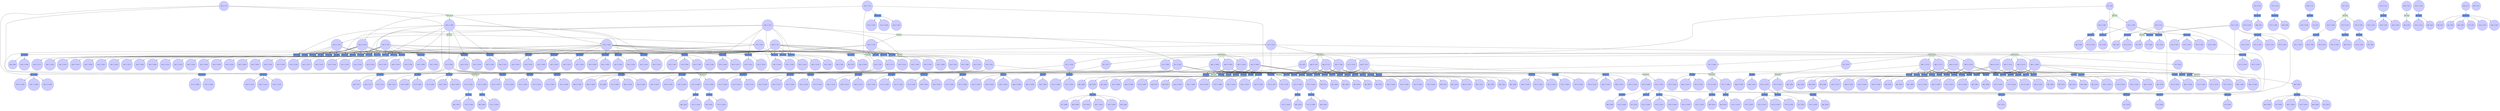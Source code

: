 digraph test {
  c1 -> e110;
  c1 -> e137;
  c1 -> e150;
  c1 -> e7;
  c2 -> e57;
  c2 -> e77;
  c2 -> e128;
  c2 -> e6;
  c2 -> e154;
  c3 -> e155;
  c4 -> e156;
  c5 -> e95;
  c5 -> e99;
  c5 -> e100;
  c5 -> e102;
  c5 -> e105;
  c5 -> e108;
  c5 -> e122;
  c5 -> e123;
  c5 -> e125;
  c5 -> e132;
  c5 -> e133;
  c5 -> e135;
  c5 -> e148;
  c5 -> e9;
  c5 -> e151;
  c5 -> e2;
  c5 -> e157;
  c6 -> e96;
  c6 -> e97;
  c6 -> e99;
  c6 -> e103;
  c6 -> e105;
  c6 -> e106;
  c6 -> e120;
  c6 -> e121;
  c6 -> e122;
  c6 -> e130;
  c6 -> e131;
  c6 -> e132;
  c6 -> e148;
  c6 -> e9;
  c6 -> e151;
  c6 -> e2;
  c6 -> e159;
  c7 -> e160;
  c8 -> e14;
  c8 -> e8;
  c8 -> e5;
  c9 -> e58;
  c9 -> e78;
  c9 -> e129;
  c9 -> e6;
  c9 -> e158;
  c10 -> e4;
  c11 -> e161;
  c13 -> e3;
  c14 -> e109;
  c14 -> e139;
  c14 -> e7;
  c14 -> e153;
  c15 -> e120;
  c15 -> e123;
  c15 -> e124;
  c15 -> e130;
  c15 -> e133;
  c15 -> e134;
  c15 -> e151;
  c15 -> e2;
  c15 -> e1;
  c16 -> e162;
  c17 -> e152;
  e1 -> c18;
  c18 -> e94;
  c18 -> e95;
  c18 -> e96;
  c18 -> e102;
  c18 -> e103;
  c18 -> e104;
  c18 -> e148;
  c18 -> e9;
  e1 -> c19;
  c19 -> e85;
  c19 -> e13;
  c19 -> e149;
  c19 -> e8;
  e1 -> c20;
  c20 -> e54;
  c20 -> e68;
  c20 -> e16;
  c20 -> e84;
  c20 -> e112;
  c20 -> e11;
  c20 -> e149;
  c20 -> e150;
  e162 -> c21;
  e162 -> c22;
  e161 -> c23;
  e161 -> c24;
  e161 -> c25;
  e160 -> c26;
  e160 -> c27;
  e159 -> c28;
  e159 -> c29;
  e159 -> c30;
  e159 -> c31;
  e158 -> c32;
  e158 -> c33;
  e158 -> c34;
  e158 -> c35;
  e157 -> c36;
  e157 -> c37;
  e156 -> c38;
  e156 -> c39;
  e155 -> c40;
  e155 -> c41;
  e154 -> c42;
  e154 -> c43;
  e153 -> c44;
  e153 -> c45;
  e153 -> c46;
  e152 -> c47;
  e152 -> c48;
  e152 -> c49;
  e152 -> c50;
  e152 -> c51;
  e152 -> c52;
  e2 -> c53;
  c53 -> e137;
  c53 -> e138;
  c53 -> e140;
  e2 -> c54;
  c54 -> e74;
  c54 -> e138;
  c54 -> e139;
  e3 -> c55;
  e4 -> c56;
  c56 -> e147;
  e4 -> c57;
  c57 -> e142;
  e4 -> c58;
  c58 -> e146;
  e5 -> c59;
  c59 -> e127;
  c59 -> e128;
  c59 -> e144;
  e5 -> c60;
  c60 -> e127;
  c60 -> e129;
  c60 -> e141;
  e6 -> c61;
  c61 -> e19;
  c61 -> e13;
  c61 -> e126;
  e151 -> c62;
  e151 -> c63;
  e7 -> c64;
  c64 -> e119;
  c64 -> e121;
  c64 -> e122;
  c64 -> e125;
  c64 -> e131;
  c64 -> e132;
  c64 -> e135;
  c64 -> e136;
  c64 -> e10;
  e7 -> c65;
  c65 -> e94;
  c65 -> e96;
  c65 -> e97;
  c65 -> e98;
  c65 -> e103;
  c65 -> e104;
  c65 -> e106;
  c65 -> e107;
  c65 -> e119;
  c65 -> e120;
  c65 -> e121;
  c65 -> e124;
  c65 -> e130;
  c65 -> e131;
  c65 -> e134;
  c65 -> e136;
  c65 -> e143;
  e7 -> c66;
  c66 -> e94;
  c66 -> e95;
  c66 -> e98;
  c66 -> e100;
  c66 -> e102;
  c66 -> e104;
  c66 -> e107;
  c66 -> e108;
  c66 -> e119;
  c66 -> e123;
  c66 -> e124;
  c66 -> e125;
  c66 -> e133;
  c66 -> e134;
  c66 -> e135;
  c66 -> e136;
  c66 -> e145;
  e8 -> c67;
  c67 -> e69;
  c67 -> e12;
  e8 -> c68;
  c68 -> e67;
  c68 -> e11;
  e8 -> c69;
  c69 -> e26;
  c69 -> e32;
  c69 -> e34;
  c69 -> e39;
  c69 -> e41;
  c69 -> e45;
  c69 -> e46;
  c69 -> e114;
  c69 -> e118;
  e8 -> c70;
  c70 -> e27;
  c70 -> e32;
  c70 -> e40;
  c70 -> e41;
  c70 -> e43;
  c70 -> e44;
  c70 -> e46;
  c70 -> e114;
  c70 -> e115;
  e8 -> c71;
  c71 -> e27;
  c71 -> e31;
  c71 -> e34;
  c71 -> e36;
  c71 -> e44;
  c71 -> e45;
  c71 -> e46;
  c71 -> e114;
  c71 -> e116;
  e8 -> c72;
  c72 -> e26;
  c72 -> e27;
  c72 -> e29;
  c72 -> e34;
  c72 -> e36;
  c72 -> e40;
  c72 -> e41;
  c72 -> e114;
  c72 -> e117;
  e150 -> c73;
  e150 -> c74;
  e150 -> c75;
  e9 -> c76;
  c76 -> e110;
  c76 -> e111;
  c76 -> e113;
  e9 -> c77;
  c77 -> e66;
  c77 -> e109;
  c77 -> e111;
  c77 -> e112;
  e149 -> c78;
  e149 -> c79;
  e148 -> c80;
  e148 -> c81;
  e10 -> c82;
  c82 -> e97;
  c82 -> e98;
  c82 -> e99;
  c82 -> e100;
  c82 -> e105;
  c82 -> e106;
  c82 -> e107;
  c82 -> e108;
  e10 -> c83;
  c83 -> e69;
  c83 -> e19;
  c83 -> e84;
  c83 -> e101;
  c83 -> e14;
  e10 -> c84;
  c84 -> e53;
  c84 -> e21;
  c84 -> e66;
  c84 -> e67;
  c84 -> e74;
  c84 -> e17;
  c84 -> e85;
  c84 -> e101;
  e147 -> c85;
  e147 -> c86;
  e147 -> c87;
  e146 -> c88;
  e146 -> c89;
  e145 -> c90;
  e145 -> c91;
  e145 -> c92;
  e145 -> c93;
  e144 -> c94;
  e144 -> c95;
  e144 -> c96;
  e144 -> c97;
  e143 -> c98;
  e143 -> c99;
  e142 -> c100;
  e142 -> c101;
  e141 -> c102;
  e141 -> c103;
  e140 -> c104;
  e140 -> c105;
  e140 -> c106;
  e139 -> c107;
  e139 -> c108;
  e139 -> c109;
  e138 -> c110;
  e138 -> c111;
  e138 -> c112;
  e137 -> c113;
  e137 -> c114;
  e137 -> c115;
  e136 -> c116;
  e136 -> c117;
  e135 -> c118;
  e135 -> c119;
  e134 -> c120;
  e134 -> c121;
  e133 -> c122;
  e133 -> c123;
  e132 -> c124;
  e132 -> c125;
  e131 -> c126;
  e131 -> c127;
  e130 -> c128;
  e130 -> c129;
  e129 -> c130;
  e128 -> c131;
  e127 -> c132;
  e126 -> c133;
  e126 -> c134;
  e125 -> c135;
  e125 -> c136;
  e124 -> c137;
  e124 -> c138;
  e123 -> c139;
  e123 -> c140;
  e122 -> c141;
  e122 -> c142;
  e121 -> c143;
  e121 -> c144;
  e120 -> c145;
  e120 -> c146;
  e119 -> c147;
  e119 -> c148;
  e118 -> c149;
  e118 -> c150;
  e118 -> c151;
  e117 -> c152;
  e117 -> c153;
  e117 -> c154;
  e117 -> c155;
  e116 -> c156;
  e116 -> c157;
  e115 -> c158;
  e115 -> c159;
  e115 -> c160;
  e115 -> c161;
  e114 -> c162;
  e11 -> c163;
  c163 -> e83;
  e11 -> c164;
  c164 -> e81;
  e12 -> c165;
  c165 -> e76;
  c165 -> e77;
  c165 -> e82;
  e12 -> c166;
  c166 -> e76;
  c166 -> e78;
  c166 -> e80;
  e13 -> c167;
  c167 -> e75;
  e13 -> c168;
  c168 -> e53;
  c168 -> e16;
  e13 -> c169;
  c169 -> e22;
  c169 -> e25;
  c169 -> e28;
  c169 -> e33;
  c169 -> e35;
  c169 -> e42;
  c169 -> e47;
  c169 -> e15;
  c169 -> e93;
  e13 -> c170;
  c170 -> e22;
  c170 -> e23;
  c170 -> e28;
  c170 -> e30;
  c170 -> e37;
  c170 -> e47;
  c170 -> e49;
  c170 -> e15;
  c170 -> e87;
  e13 -> c171;
  c171 -> e23;
  c171 -> e24;
  c171 -> e25;
  c171 -> e28;
  c171 -> e30;
  c171 -> e35;
  c171 -> e38;
  c171 -> e15;
  c171 -> e89;
  e13 -> c172;
  c172 -> e25;
  c172 -> e30;
  c172 -> e33;
  c172 -> e37;
  c172 -> e38;
  c172 -> e47;
  c172 -> e48;
  c172 -> e15;
  c172 -> e91;
  e14 -> c173;
  c173 -> e18;
  e14 -> c174;
  c174 -> e68;
  c174 -> e17;
  e14 -> c175;
  c175 -> e23;
  c175 -> e24;
  c175 -> e30;
  c175 -> e37;
  c175 -> e38;
  c175 -> e48;
  c175 -> e49;
  c175 -> e79;
  c175 -> e92;
  e14 -> c176;
  c176 -> e24;
  c176 -> e25;
  c176 -> e33;
  c176 -> e35;
  c176 -> e38;
  c176 -> e42;
  c176 -> e48;
  c176 -> e79;
  c176 -> e86;
  e14 -> c177;
  c177 -> e22;
  c177 -> e33;
  c177 -> e37;
  c177 -> e42;
  c177 -> e47;
  c177 -> e48;
  c177 -> e49;
  c177 -> e79;
  c177 -> e88;
  e14 -> c178;
  c178 -> e22;
  c178 -> e23;
  c178 -> e24;
  c178 -> e28;
  c178 -> e35;
  c178 -> e42;
  c178 -> e49;
  c178 -> e79;
  c178 -> e90;
  e113 -> c179;
  e113 -> c180;
  e113 -> c181;
  e112 -> c182;
  e112 -> c183;
  e112 -> c184;
  e111 -> c185;
  e111 -> c186;
  e111 -> c187;
  e110 -> c188;
  e110 -> c189;
  e110 -> c190;
  e109 -> c191;
  e109 -> c192;
  e109 -> c193;
  e108 -> c194;
  e108 -> c195;
  e107 -> c196;
  e107 -> c197;
  e106 -> c198;
  e106 -> c199;
  e105 -> c200;
  e105 -> c201;
  e104 -> c202;
  e104 -> c203;
  e103 -> c204;
  e103 -> c205;
  e102 -> c206;
  e102 -> c207;
  e101 -> c208;
  e101 -> c209;
  e100 -> c210;
  e100 -> c211;
  e99 -> c212;
  e99 -> c213;
  e98 -> c214;
  e98 -> c215;
  e97 -> c216;
  e97 -> c217;
  e96 -> c218;
  e96 -> c219;
  e95 -> c220;
  e95 -> c221;
  e94 -> c222;
  e94 -> c223;
  e93 -> c224;
  e93 -> c225;
  e93 -> c226;
  e92 -> c227;
  e92 -> c228;
  e92 -> c229;
  e91 -> c230;
  e91 -> c231;
  e91 -> c232;
  e91 -> c233;
  e90 -> c234;
  e90 -> c235;
  e90 -> c236;
  e90 -> c237;
  e89 -> c238;
  e89 -> c239;
  e88 -> c240;
  e88 -> c241;
  e87 -> c242;
  e87 -> c243;
  e87 -> c244;
  e87 -> c245;
  e86 -> c246;
  e86 -> c247;
  e86 -> c248;
  e86 -> c249;
  e85 -> c250;
  e85 -> c251;
  e84 -> c252;
  e84 -> c253;
  e83 -> c254;
  e83 -> c255;
  e82 -> c256;
  e82 -> c257;
  e82 -> c258;
  e82 -> c259;
  e81 -> c260;
  e81 -> c261;
  e80 -> c262;
  e80 -> c263;
  e15 -> c264;
  c264 -> e59;
  e79 -> c265;
  e16 -> c266;
  c266 -> e65;
  e16 -> c267;
  c267 -> e62;
  e17 -> c268;
  c268 -> e64;
  e17 -> c269;
  c269 -> e61;
  e78 -> c270;
  e77 -> c271;
  e76 -> c272;
  e75 -> c273;
  e75 -> c274;
  e18 -> c275;
  c275 -> e56;
  c275 -> e57;
  c275 -> e63;
  e18 -> c276;
  c276 -> e56;
  c276 -> e58;
  c276 -> e60;
  e19 -> c277;
  c277 -> e55;
  e19 -> c278;
  c278 -> e54;
  c278 -> e21;
  e19 -> c279;
  c279 -> e27;
  c279 -> e29;
  c279 -> e31;
  c279 -> e36;
  c279 -> e40;
  c279 -> e43;
  c279 -> e44;
  c279 -> e20;
  c279 -> e73;
  e19 -> c280;
  c280 -> e26;
  c280 -> e29;
  c280 -> e31;
  c280 -> e34;
  c280 -> e36;
  c280 -> e39;
  c280 -> e45;
  c280 -> e20;
  c280 -> e70;
  e19 -> c281;
  c281 -> e26;
  c281 -> e29;
  c281 -> e32;
  c281 -> e39;
  c281 -> e40;
  c281 -> e41;
  c281 -> e43;
  c281 -> e20;
  c281 -> e71;
  e19 -> c282;
  c282 -> e31;
  c282 -> e32;
  c282 -> e39;
  c282 -> e43;
  c282 -> e44;
  c282 -> e45;
  c282 -> e46;
  c282 -> e20;
  c282 -> e72;
  e74 -> c283;
  e74 -> c284;
  e74 -> c285;
  e73 -> c286;
  e73 -> c287;
  e73 -> c288;
  e72 -> c289;
  e72 -> c290;
  e72 -> c291;
  e72 -> c292;
  e71 -> c293;
  e71 -> c294;
  e70 -> c295;
  e70 -> c296;
  e70 -> c297;
  e70 -> c298;
  e69 -> c299;
  e69 -> c300;
  e69 -> c301;
  e69 -> c302;
  e69 -> c303;
  e69 -> c304;
  e68 -> c305;
  e68 -> c306;
  e67 -> c307;
  e67 -> c308;
  e66 -> c309;
  e66 -> c310;
  e66 -> c311;
  e65 -> c312;
  e65 -> c313;
  e64 -> c314;
  e64 -> c315;
  e63 -> c316;
  e63 -> c317;
  e63 -> c318;
  e63 -> c319;
  e62 -> c320;
  e62 -> c321;
  e61 -> c322;
  e61 -> c323;
  e60 -> c324;
  e60 -> c325;
  e59 -> c326;
  e59 -> c327;
  e59 -> c328;
  e59 -> c329;
  e59 -> c330;
  e59 -> c331;
  e20 -> c332;
  c332 -> e50;
  e21 -> c333;
  c333 -> e52;
  e21 -> c334;
  c334 -> e51;
  e58 -> c335;
  e57 -> c336;
  e56 -> c337;
  e55 -> c338;
  e55 -> c339;
  e54 -> c340;
  e54 -> c341;
  e53 -> c342;
  e53 -> c343;
  e52 -> c344;
  e52 -> c345;
  e51 -> c346;
  e51 -> c347;
  e50 -> c348;
  e50 -> c349;
  e50 -> c350;
  e50 -> c351;
  e50 -> c352;
  e50 -> c353;
  e49 -> c354;
  e48 -> c355;
  e47 -> c356;
  e46 -> c357;
  e45 -> c358;
  e44 -> c359;
  e43 -> c360;
  e42 -> c361;
  e41 -> c362;
  e40 -> c363;
  e39 -> c364;
  e38 -> c365;
  e37 -> c366;
  e36 -> c367;
  e35 -> c368;
  e34 -> c369;
  e33 -> c370;
  e32 -> c371;
  e31 -> c372;
  e30 -> c373;
  e29 -> c374;
  e28 -> c375;
  e27 -> c376;
  e26 -> c377;
  e25 -> c378;
  e24 -> c379;
  e23 -> c380;
  e22 -> c381;
  c1 [color="#4040ff" fillcolor="#ccccff" label= <Lob-_2<FONT COLOR="red"><SUP>1</SUP></FONT>&nbsp;(c1)> shape=circle style=filled];
  c2 [color="#4040ff" fillcolor="#ccccff" label= <Fis+_2<FONT COLOR="red"><SUP>1</SUP></FONT>&nbsp;(c2)> shape=circle style=filled];
  c3 [color="#4040ff" fillcolor="#ccccff" label= <Oct+_3<FONT COLOR="red"><SUP>1</SUP></FONT>&nbsp;(c3)> shape=circle style=filled];
  c4 [color="#4040ff" fillcolor="#ccccff" label= <Urc+_2<FONT COLOR="red"><SUP>1</SUP></FONT>&nbsp;(c4)> shape=circle style=filled];
  c5 [color="#4040ff" fillcolor="#ccccff" label= <Lob+_3<FONT COLOR="red"><SUP>1</SUP></FONT>&nbsp;(c5)> shape=circle style=filled];
  c6 [color="#4040ff" fillcolor="#ccccff" label= <Lob+_2<FONT COLOR="red"><SUP>1</SUP></FONT>&nbsp;(c6)> shape=circle style=filled];
  c7 [color="#4040ff" fillcolor="#ccccff" label= <Oct+_2<FONT COLOR="red"><SUP>1</SUP></FONT>&nbsp;(c7)> shape=circle style=filled];
  c8 [color="#4040ff" fillcolor="#ccccff" label= <Fis-<FONT COLOR="red"><SUP>1</SUP></FONT>&nbsp;(c8)> shape=circle style=filled];
  c9 [color="#4040ff" fillcolor="#ccccff" label= <Fis+_1<FONT COLOR="red"><SUP>1</SUP></FONT>&nbsp;(c9)> shape=circle style=filled];
  c10 [color="#4040ff" fillcolor="#ccccff" label= <Oct-<FONT COLOR="red"><SUP>1</SUP></FONT>&nbsp;(c10)> shape=circle style=filled];
  c11 [color="#4040ff" fillcolor="#ccccff" label= <Oct+_1<FONT COLOR="red"><SUP>1</SUP></FONT>&nbsp;(c11)> shape=circle style=filled];
  c12 [color="#4040ff" fillcolor="#ccccff" label= <Aba-<FONT COLOR="red"><SUP>1</SUP></FONT>&nbsp;(c12)> shape=circle style=filled];
  c13 [color="#4040ff" fillcolor="#ccccff" label= <Aba+<FONT COLOR="red"><SUP>1</SUP></FONT>&nbsp;(c13)> shape=circle style=filled];
  c14 [color="#4040ff" fillcolor="#ccccff" label= <Lob-_1<FONT COLOR="red"><SUP>1</SUP></FONT>&nbsp;(c14)> shape=circle style=filled];
  c15 [color="#4040ff" fillcolor="#ccccff" label= <Lob+_1<FONT COLOR="red"><SUP>1</SUP></FONT>&nbsp;(c15)> shape=circle style=filled];
  c16 [color="#4040ff" fillcolor="#ccccff" label= <Urc+_1<FONT COLOR="red"><SUP>1</SUP></FONT>&nbsp;(c16)> shape=circle style=filled];
  c17 [color="#4040ff" fillcolor="#ccccff" label= <Alg-<FONT COLOR="red"><SUP>1</SUP></FONT>&nbsp;(c17)> shape=circle style=filled];
  c18 [color="#4040ff" fillcolor="#ccccff" label= <Lob+_1<FONT COLOR="red"><SUP>1</SUP></FONT>&nbsp;(c18)> shape=circle style=filled];
  c19 [color="#4040ff" fillcolor="#ccccff" label= <Urc-_1<FONT COLOR="red"><SUP>1</SUP></FONT>&nbsp;(c19)> shape=circle style=filled];
  c20 [color="#4040ff" fillcolor="#ccccff" label= <Urc-_2<FONT COLOR="red"><SUP>1</SUP></FONT>&nbsp;(c20)> shape=circle style=filled];
  c21 [color="#4040ff" fillcolor="#ccccff" label= <Urc+_1<FONT COLOR="red"><SUP>1</SUP></FONT>&nbsp;(c21)> shape=circle style=filled];
  c22 [color="#4040ff" fillcolor="#ccccff" label= <Alg-<FONT COLOR="red"><SUP>1</SUP></FONT>&nbsp;(c22)> shape=circle style=filled];
  c23 [color="#4040ff" fillcolor="#ccccff" label= <Oct+_1<FONT COLOR="red"><SUP>1</SUP></FONT>&nbsp;(c23)> shape=circle style=filled];
  c24 [color="#4040ff" fillcolor="#ccccff" label= <Lob-_1<FONT COLOR="red"><SUP>1</SUP></FONT>&nbsp;(c24)> shape=circle style=filled];
  c25 [color="#4040ff" fillcolor="#ccccff" label= <Lob-_2<FONT COLOR="red"><SUP>1</SUP></FONT>&nbsp;(c25)> shape=circle style=filled];
  c26 [color="#4040ff" fillcolor="#ccccff" label= <Oct+_2<FONT COLOR="red"><SUP>1</SUP></FONT>&nbsp;(c26)> shape=circle style=filled];
  c27 [color="#4040ff" fillcolor="#ccccff" label= <Fis-<FONT COLOR="red"><SUP>1</SUP></FONT>&nbsp;(c27)> shape=circle style=filled];
  c28 [color="#4040ff" fillcolor="#ccccff" label= <Lob+_2<FONT COLOR="red"><SUP>1</SUP></FONT>&nbsp;(c28)> shape=circle style=filled];
  c29 [color="#4040ff" fillcolor="#ccccff" label= <Oct+_1<FONT COLOR="red"><SUP>1</SUP></FONT>&nbsp;(c29)> shape=circle style=filled];
  c30 [color="#4040ff" fillcolor="#ccccff" label= <Oct+_3<FONT COLOR="red"><SUP>1</SUP></FONT>&nbsp;(c30)> shape=circle style=filled];
  c31 [color="#4040ff" fillcolor="#ccccff" label= <Oct+_2<FONT COLOR="red"><SUP>1</SUP></FONT>&nbsp;(c31)> shape=circle style=filled];
  c32 [color="#4040ff" fillcolor="#ccccff" label= <Fis+_1<FONT COLOR="red"><SUP>1</SUP></FONT>&nbsp;(c32)> shape=circle style=filled];
  c33 [color="#4040ff" fillcolor="#ccccff" label= <Oct+_1<FONT COLOR="red"><SUP>1</SUP></FONT>&nbsp;(c33)> shape=circle style=filled];
  c34 [color="#4040ff" fillcolor="#ccccff" label= <Oct+_3<FONT COLOR="red"><SUP>1</SUP></FONT>&nbsp;(c34)> shape=circle style=filled];
  c35 [color="#4040ff" fillcolor="#ccccff" label= <Oct+_2<FONT COLOR="red"><SUP>1</SUP></FONT>&nbsp;(c35)> shape=circle style=filled];
  c36 [color="#4040ff" fillcolor="#ccccff" label= <Lob+_3<FONT COLOR="red"><SUP>1</SUP></FONT>&nbsp;(c36)> shape=circle style=filled];
  c37 [color="#4040ff" fillcolor="#ccccff" label= <Aba-<FONT COLOR="red"><SUP>1</SUP></FONT>&nbsp;(c37)> shape=circle style=filled];
  c38 [color="#4040ff" fillcolor="#ccccff" label= <Urc+_2<FONT COLOR="red"><SUP>1</SUP></FONT>&nbsp;(c38)> shape=circle style=filled];
  c39 [color="#4040ff" fillcolor="#ccccff" label= <Aba-<FONT COLOR="red"><SUP>1</SUP></FONT>&nbsp;(c39)> shape=circle style=filled];
  c40 [color="#4040ff" fillcolor="#ccccff" label= <Oct+_3<FONT COLOR="red"><SUP>1</SUP></FONT>&nbsp;(c40)> shape=circle style=filled];
  c41 [color="#4040ff" fillcolor="#ccccff" label= <Aba-<FONT COLOR="red"><SUP>1</SUP></FONT>&nbsp;(c41)> shape=circle style=filled];
  c42 [color="#4040ff" fillcolor="#ccccff" label= <Fis+_2<FONT COLOR="red"><SUP>1</SUP></FONT>&nbsp;(c42)> shape=circle style=filled];
  c43 [color="#4040ff" fillcolor="#ccccff" label= <Alg-<FONT COLOR="red"><SUP>1</SUP></FONT>&nbsp;(c43)> shape=circle style=filled];
  c44 [color="#4040ff" fillcolor="#ccccff" label= <Lob-_1<FONT COLOR="red"><SUP>1</SUP></FONT>&nbsp;(c44)> shape=circle style=filled];
  c45 [color="#4040ff" fillcolor="#ccccff" label= <Urc+_1<FONT COLOR="red"><SUP>1</SUP></FONT>&nbsp;(c45)> shape=circle style=filled];
  c46 [color="#4040ff" fillcolor="#ccccff" label= <Urc+_2<FONT COLOR="red"><SUP>1</SUP></FONT>&nbsp;(c46)> shape=circle style=filled];
  c47 [color="#4040ff" fillcolor="#ccccff" label= <Alg-<FONT COLOR="red"><SUP>1</SUP></FONT>&nbsp;(c47)> shape=circle style=filled];
  c48 [color="#4040ff" fillcolor="#ccccff" label= <Fis-<FONT COLOR="red"><SUP>1</SUP></FONT>&nbsp;(c48)> shape=circle style=filled];
  c49 [color="#4040ff" fillcolor="#ccccff" label= <Aba-<FONT COLOR="red"><SUP>1</SUP></FONT>&nbsp;(c49)> shape=circle style=filled];
  c50 [color="#4040ff" fillcolor="#ccccff" label= <Oct-<FONT COLOR="red"><SUP>1</SUP></FONT>&nbsp;(c50)> shape=circle style=filled];
  c51 [color="#4040ff" fillcolor="#ccccff" label= <Lob-_1<FONT COLOR="red"><SUP>1</SUP></FONT>&nbsp;(c51)> shape=circle style=filled];
  c52 [color="#4040ff" fillcolor="#ccccff" label= <Lob-_2<FONT COLOR="red"><SUP>1</SUP></FONT>&nbsp;(c52)> shape=circle style=filled];
  c53 [color="#4040ff" fillcolor="#ccccff" label= <Lob-_1<FONT COLOR="red"><SUP>1</SUP></FONT>&nbsp;(c53)> shape=circle style=filled];
  c54 [color="#4040ff" fillcolor="#ccccff" label= <Lob-_2<FONT COLOR="red"><SUP>1</SUP></FONT>&nbsp;(c54)> shape=circle style=filled];
  c55 [color="#4040ff" fillcolor="#ccccff" label= <Aba-<FONT COLOR="red"><SUP>1</SUP></FONT>&nbsp;(c55)> shape=circle style=filled];
  c56 [color="#4040ff" fillcolor="#ccccff" label= <Oct+_1<FONT COLOR="red"><SUP>1</SUP></FONT>&nbsp;(c56)> shape=circle style=filled];
  c57 [color="#4040ff" fillcolor="#ccccff" label= <Oct+_3<FONT COLOR="red"><SUP>1</SUP></FONT>&nbsp;(c57)> shape=circle style=filled];
  c58 [color="#4040ff" fillcolor="#ccccff" label= <Oct+_2<FONT COLOR="red"><SUP>1</SUP></FONT>&nbsp;(c58)> shape=circle style=filled];
  c59 [color="#4040ff" fillcolor="#ccccff" label= <Fis+_1<FONT COLOR="red"><SUP>1</SUP></FONT>&nbsp;(c59)> shape=circle style=filled];
  c60 [color="#4040ff" fillcolor="#ccccff" label= <Fis+_2<FONT COLOR="red"><SUP>1</SUP></FONT>&nbsp;(c60)> shape=circle style=filled];
  c61 [color="#4040ff" fillcolor="#ccccff" label= <Fis-<FONT COLOR="red"><SUP>1</SUP></FONT>&nbsp;(c61)> shape=circle style=filled];
  c62 [color="#4040ff" fillcolor="#ccccff" label= <Lob-_1<FONT COLOR="red"><SUP>1</SUP></FONT>&nbsp;(c62)> shape=circle style=filled];
  c63 [color="#4040ff" fillcolor="#ccccff" label= <Lob-_2<FONT COLOR="red"><SUP>1</SUP></FONT>&nbsp;(c63)> shape=circle style=filled];
  c64 [color="#4040ff" fillcolor="#ccccff" label= <Lob+_1<FONT COLOR="red"><SUP>1</SUP></FONT>&nbsp;(c64)> shape=circle style=filled];
  c65 [color="#4040ff" fillcolor="#ccccff" label= <Lob+_3<FONT COLOR="red"><SUP>1</SUP></FONT>&nbsp;(c65)> shape=circle style=filled];
  c66 [color="#4040ff" fillcolor="#ccccff" label= <Lob+_2<FONT COLOR="red"><SUP>1</SUP></FONT>&nbsp;(c66)> shape=circle style=filled];
  c67 [color="#4040ff" fillcolor="#ccccff" label= <Fis-<FONT COLOR="red"><SUP>1</SUP></FONT>&nbsp;(c67)> shape=circle style=filled];
  c68 [color="#4040ff" fillcolor="#ccccff" label= <Urc-_1<FONT COLOR="red"><SUP>1</SUP></FONT>&nbsp;(c68)> shape=circle style=filled];
  c69 [color="#4040ff" fillcolor="#ccccff" label= <Alg+_1<FONT COLOR="red"><SUP>1</SUP></FONT>&nbsp;(c69)> shape=circle style=filled];
  c70 [color="#4040ff" fillcolor="#ccccff" label= <Alg+_4<FONT COLOR="red"><SUP>1</SUP></FONT>&nbsp;(c70)> shape=circle style=filled];
  c71 [color="#4040ff" fillcolor="#ccccff" label= <Alg+_3<FONT COLOR="red"><SUP>1</SUP></FONT>&nbsp;(c71)> shape=circle style=filled];
  c72 [color="#4040ff" fillcolor="#ccccff" label= <Alg+_2<FONT COLOR="red"><SUP>1</SUP></FONT>&nbsp;(c72)> shape=circle style=filled];
  c73 [color="#4040ff" fillcolor="#ccccff" label= <Lob-_2<FONT COLOR="red"><SUP>1</SUP></FONT>&nbsp;(c73)> shape=circle style=filled];
  c74 [color="#4040ff" fillcolor="#ccccff" label= <Urc-_2<FONT COLOR="red"><SUP>1</SUP></FONT>&nbsp;(c74)> shape=circle style=filled];
  c75 [color="#4040ff" fillcolor="#ccccff" label= <Aba+<FONT COLOR="red"><SUP>1</SUP></FONT>&nbsp;(c75)> shape=circle style=filled];
  c76 [color="#4040ff" fillcolor="#ccccff" label= <Lob-_1<FONT COLOR="red"><SUP>1</SUP></FONT>&nbsp;(c76)> shape=circle style=filled];
  c77 [color="#4040ff" fillcolor="#ccccff" label= <Lob-_2<FONT COLOR="red"><SUP>1</SUP></FONT>&nbsp;(c77)> shape=circle style=filled];
  c78 [color="#4040ff" fillcolor="#ccccff" label= <Urc+_1<FONT COLOR="red"><SUP>1</SUP></FONT>&nbsp;(c78)> shape=circle style=filled];
  c79 [color="#4040ff" fillcolor="#ccccff" label= <Urc+_2<FONT COLOR="red"><SUP>1</SUP></FONT>&nbsp;(c79)> shape=circle style=filled];
  c80 [color="#4040ff" fillcolor="#ccccff" label= <Lob-_1<FONT COLOR="red"><SUP>1</SUP></FONT>&nbsp;(c80)> shape=circle style=filled];
  c81 [color="#4040ff" fillcolor="#ccccff" label= <Lob-_2<FONT COLOR="red"><SUP>1</SUP></FONT>&nbsp;(c81)> shape=circle style=filled];
  c82 [color="#4040ff" fillcolor="#ccccff" label= <Lob+_1<FONT COLOR="red"><SUP>1</SUP></FONT>&nbsp;(c82)> shape=circle style=filled];
  c83 [color="#4040ff" fillcolor="#ccccff" label= <Urc-_1<FONT COLOR="red"><SUP>1</SUP></FONT>&nbsp;(c83)> shape=circle style=filled];
  c84 [color="#4040ff" fillcolor="#ccccff" label= <Urc-_2<FONT COLOR="red"><SUP>1</SUP></FONT>&nbsp;(c84)> shape=circle style=filled];
  c85 [color="#4040ff" fillcolor="#ccccff" label= <Oct+_1<FONT COLOR="red"><SUP>1</SUP></FONT>&nbsp;(c85)> shape=circle style=filled];
  c86 [color="#4040ff" fillcolor="#ccccff" label= <Lob-_1<FONT COLOR="red"><SUP>1</SUP></FONT>&nbsp;(c86)> shape=circle style=filled];
  c87 [color="#4040ff" fillcolor="#ccccff" label= <Lob-_2<FONT COLOR="red"><SUP>1</SUP></FONT>&nbsp;(c87)> shape=circle style=filled];
  c88 [color="#4040ff" fillcolor="#ccccff" label= <Oct+_2<FONT COLOR="red"><SUP>1</SUP></FONT>&nbsp;(c88)> shape=circle style=filled];
  c89 [color="#4040ff" fillcolor="#ccccff" label= <Fis-<FONT COLOR="red"><SUP>1</SUP></FONT>&nbsp;(c89)> shape=circle style=filled];
  c90 [color="#4040ff" fillcolor="#ccccff" label= <Lob+_2<FONT COLOR="red"><SUP>1</SUP></FONT>&nbsp;(c90)> shape=circle style=filled];
  c91 [color="#4040ff" fillcolor="#ccccff" label= <Oct+_1<FONT COLOR="red"><SUP>1</SUP></FONT>&nbsp;(c91)> shape=circle style=filled];
  c92 [color="#4040ff" fillcolor="#ccccff" label= <Oct+_3<FONT COLOR="red"><SUP>1</SUP></FONT>&nbsp;(c92)> shape=circle style=filled];
  c93 [color="#4040ff" fillcolor="#ccccff" label= <Oct+_2<FONT COLOR="red"><SUP>1</SUP></FONT>&nbsp;(c93)> shape=circle style=filled];
  c94 [color="#4040ff" fillcolor="#ccccff" label= <Fis+_1<FONT COLOR="red"><SUP>1</SUP></FONT>&nbsp;(c94)> shape=circle style=filled];
  c95 [color="#4040ff" fillcolor="#ccccff" label= <Oct+_1<FONT COLOR="red"><SUP>1</SUP></FONT>&nbsp;(c95)> shape=circle style=filled];
  c96 [color="#4040ff" fillcolor="#ccccff" label= <Oct+_3<FONT COLOR="red"><SUP>1</SUP></FONT>&nbsp;(c96)> shape=circle style=filled];
  c97 [color="#4040ff" fillcolor="#ccccff" label= <Oct+_2<FONT COLOR="red"><SUP>1</SUP></FONT>&nbsp;(c97)> shape=circle style=filled];
  c98 [color="#4040ff" fillcolor="#ccccff" label= <Lob+_3<FONT COLOR="red"><SUP>1</SUP></FONT>&nbsp;(c98)> shape=circle style=filled];
  c99 [color="#4040ff" fillcolor="#ccccff" label= <Aba-<FONT COLOR="red"><SUP>1</SUP></FONT>&nbsp;(c99)> shape=circle style=filled];
  c100 [color="#4040ff" fillcolor="#ccccff" label= <Oct+_3<FONT COLOR="red"><SUP>1</SUP></FONT>&nbsp;(c100)> shape=circle style=filled];
  c101 [color="#4040ff" fillcolor="#ccccff" label= <Aba-<FONT COLOR="red"><SUP>1</SUP></FONT>&nbsp;(c101)> shape=circle style=filled];
  c102 [color="#4040ff" fillcolor="#ccccff" label= <Fis+_2<FONT COLOR="red"><SUP>1</SUP></FONT>&nbsp;(c102)> shape=circle style=filled];
  c103 [color="#4040ff" fillcolor="#ccccff" label= <Alg-<FONT COLOR="red"><SUP>1</SUP></FONT>&nbsp;(c103)> shape=circle style=filled];
  c104 [color="#4040ff" fillcolor="#ccccff" label= <Lob-_1<FONT COLOR="red"><SUP>1</SUP></FONT>&nbsp;(c104)> shape=circle style=filled];
  c105 [color="#4040ff" fillcolor="#ccccff" label= <Urc+_1<FONT COLOR="red"><SUP>1</SUP></FONT>&nbsp;(c105)> shape=circle style=filled];
  c106 [color="#4040ff" fillcolor="#ccccff" label= <Urc+_2<FONT COLOR="red"><SUP>1</SUP></FONT>&nbsp;(c106)> shape=circle style=filled];
  c107 [color="#4040ff" fillcolor="#ccccff" label= <Lob+_1<FONT COLOR="red"><SUP>1</SUP></FONT>&nbsp;(c107)> shape=circle style=filled];
  c108 [color="#4040ff" fillcolor="#ccccff" label= <Lob+_3<FONT COLOR="red"><SUP>1</SUP></FONT>&nbsp;(c108)> shape=circle style=filled];
  c109 [color="#4040ff" fillcolor="#ccccff" label= <Lob+_2<FONT COLOR="red"><SUP>1</SUP></FONT>&nbsp;(c109)> shape=circle style=filled];
  c110 [color="#4040ff" fillcolor="#ccccff" label= <Lob+_1<FONT COLOR="red"><SUP>1</SUP></FONT>&nbsp;(c110)> shape=circle style=filled];
  c111 [color="#4040ff" fillcolor="#ccccff" label= <Lob+_3<FONT COLOR="red"><SUP>1</SUP></FONT>&nbsp;(c111)> shape=circle style=filled];
  c112 [color="#4040ff" fillcolor="#ccccff" label= <Lob+_2<FONT COLOR="red"><SUP>1</SUP></FONT>&nbsp;(c112)> shape=circle style=filled];
  c113 [color="#4040ff" fillcolor="#ccccff" label= <Lob+_1<FONT COLOR="red"><SUP>1</SUP></FONT>&nbsp;(c113)> shape=circle style=filled];
  c114 [color="#4040ff" fillcolor="#ccccff" label= <Lob+_3<FONT COLOR="red"><SUP>1</SUP></FONT>&nbsp;(c114)> shape=circle style=filled];
  c115 [color="#4040ff" fillcolor="#ccccff" label= <Lob+_2<FONT COLOR="red"><SUP>1</SUP></FONT>&nbsp;(c115)> shape=circle style=filled];
  c116 [color="#4040ff" fillcolor="#ccccff" label= <Lob-_1<FONT COLOR="red"><SUP>1</SUP></FONT>&nbsp;(c116)> shape=circle style=filled];
  c117 [color="#4040ff" fillcolor="#ccccff" label= <Lob-_2<FONT COLOR="red"><SUP>1</SUP></FONT>&nbsp;(c117)> shape=circle style=filled];
  c118 [color="#4040ff" fillcolor="#ccccff" label= <Lob-_1<FONT COLOR="red"><SUP>1</SUP></FONT>&nbsp;(c118)> shape=circle style=filled];
  c119 [color="#4040ff" fillcolor="#ccccff" label= <Lob-_2<FONT COLOR="red"><SUP>1</SUP></FONT>&nbsp;(c119)> shape=circle style=filled];
  c120 [color="#4040ff" fillcolor="#ccccff" label= <Lob-_1<FONT COLOR="red"><SUP>1</SUP></FONT>&nbsp;(c120)> shape=circle style=filled];
  c121 [color="#4040ff" fillcolor="#ccccff" label= <Lob-_2<FONT COLOR="red"><SUP>1</SUP></FONT>&nbsp;(c121)> shape=circle style=filled];
  c122 [color="#4040ff" fillcolor="#ccccff" label= <Lob-_1<FONT COLOR="red"><SUP>1</SUP></FONT>&nbsp;(c122)> shape=circle style=filled];
  c123 [color="#4040ff" fillcolor="#ccccff" label= <Lob-_2<FONT COLOR="red"><SUP>1</SUP></FONT>&nbsp;(c123)> shape=circle style=filled];
  c124 [color="#4040ff" fillcolor="#ccccff" label= <Lob-_1<FONT COLOR="red"><SUP>1</SUP></FONT>&nbsp;(c124)> shape=circle style=filled];
  c125 [color="#4040ff" fillcolor="#ccccff" label= <Lob-_2<FONT COLOR="red"><SUP>1</SUP></FONT>&nbsp;(c125)> shape=circle style=filled];
  c126 [color="#4040ff" fillcolor="#ccccff" label= <Lob-_1<FONT COLOR="red"><SUP>1</SUP></FONT>&nbsp;(c126)> shape=circle style=filled];
  c127 [color="#4040ff" fillcolor="#ccccff" label= <Lob-_2<FONT COLOR="red"><SUP>1</SUP></FONT>&nbsp;(c127)> shape=circle style=filled];
  c128 [color="#4040ff" fillcolor="#ccccff" label= <Lob-_1<FONT COLOR="red"><SUP>1</SUP></FONT>&nbsp;(c128)> shape=circle style=filled];
  c129 [color="#4040ff" fillcolor="#ccccff" label= <Lob-_2<FONT COLOR="red"><SUP>1</SUP></FONT>&nbsp;(c129)> shape=circle style=filled];
  c130 [color="#4040ff" fillcolor="#ccccff" label= <Fis-<FONT COLOR="red"><SUP>1</SUP></FONT>&nbsp;(c130)> shape=circle style=filled];
  c131 [color="#4040ff" fillcolor="#ccccff" label= <Fis-<FONT COLOR="red"><SUP>1</SUP></FONT>&nbsp;(c131)> shape=circle style=filled];
  c132 [color="#4040ff" fillcolor="#ccccff" label= <Fis-<FONT COLOR="red"><SUP>1</SUP></FONT>&nbsp;(c132)> shape=circle style=filled];
  c133 [color="#4040ff" fillcolor="#ccccff" label= <Fis+_1<FONT COLOR="red"><SUP>1</SUP></FONT>&nbsp;(c133)> shape=circle style=filled];
  c134 [color="#4040ff" fillcolor="#ccccff" label= <Fis+_2<FONT COLOR="red"><SUP>1</SUP></FONT>&nbsp;(c134)> shape=circle style=filled];
  c135 [color="#4040ff" fillcolor="#ccccff" label= <Lob-_1<FONT COLOR="red"><SUP>1</SUP></FONT>&nbsp;(c135)> shape=circle style=filled];
  c136 [color="#4040ff" fillcolor="#ccccff" label= <Lob-_2<FONT COLOR="red"><SUP>1</SUP></FONT>&nbsp;(c136)> shape=circle style=filled];
  c137 [color="#4040ff" fillcolor="#ccccff" label= <Lob-_1<FONT COLOR="red"><SUP>1</SUP></FONT>&nbsp;(c137)> shape=circle style=filled];
  c138 [color="#4040ff" fillcolor="#ccccff" label= <Lob-_2<FONT COLOR="red"><SUP>1</SUP></FONT>&nbsp;(c138)> shape=circle style=filled];
  c139 [color="#4040ff" fillcolor="#ccccff" label= <Lob-_1<FONT COLOR="red"><SUP>1</SUP></FONT>&nbsp;(c139)> shape=circle style=filled];
  c140 [color="#4040ff" fillcolor="#ccccff" label= <Lob-_2<FONT COLOR="red"><SUP>1</SUP></FONT>&nbsp;(c140)> shape=circle style=filled];
  c141 [color="#4040ff" fillcolor="#ccccff" label= <Lob-_1<FONT COLOR="red"><SUP>1</SUP></FONT>&nbsp;(c141)> shape=circle style=filled];
  c142 [color="#4040ff" fillcolor="#ccccff" label= <Lob-_2<FONT COLOR="red"><SUP>1</SUP></FONT>&nbsp;(c142)> shape=circle style=filled];
  c143 [color="#4040ff" fillcolor="#ccccff" label= <Lob-_1<FONT COLOR="red"><SUP>1</SUP></FONT>&nbsp;(c143)> shape=circle style=filled];
  c144 [color="#4040ff" fillcolor="#ccccff" label= <Lob-_2<FONT COLOR="red"><SUP>1</SUP></FONT>&nbsp;(c144)> shape=circle style=filled];
  c145 [color="#4040ff" fillcolor="#ccccff" label= <Lob-_1<FONT COLOR="red"><SUP>1</SUP></FONT>&nbsp;(c145)> shape=circle style=filled];
  c146 [color="#4040ff" fillcolor="#ccccff" label= <Lob-_2<FONT COLOR="red"><SUP>1</SUP></FONT>&nbsp;(c146)> shape=circle style=filled];
  c147 [color="#4040ff" fillcolor="#ccccff" label= <Lob-_1<FONT COLOR="red"><SUP>1</SUP></FONT>&nbsp;(c147)> shape=circle style=filled];
  c148 [color="#4040ff" fillcolor="#ccccff" label= <Lob-_2<FONT COLOR="red"><SUP>1</SUP></FONT>&nbsp;(c148)> shape=circle style=filled];
  c149 [color="#4040ff" fillcolor="#ccccff" label= <Alg+_1<FONT COLOR="red"><SUP>1</SUP></FONT>&nbsp;(c149)> shape=circle style=filled];
  c150 [color="#4040ff" fillcolor="#ccccff" label= <Fis+_1<FONT COLOR="red"><SUP>1</SUP></FONT>&nbsp;(c150)> shape=circle style=filled];
  c151 [color="#4040ff" fillcolor="#ccccff" label= <Fis+_2<FONT COLOR="red"><SUP>1</SUP></FONT>&nbsp;(c151)> shape=circle style=filled];
  c152 [color="#4040ff" fillcolor="#ccccff" label= <Alg+_2<FONT COLOR="red"><SUP>1</SUP></FONT>&nbsp;(c152)> shape=circle style=filled];
  c153 [color="#4040ff" fillcolor="#ccccff" label= <Lob+_1<FONT COLOR="red"><SUP>1</SUP></FONT>&nbsp;(c153)> shape=circle style=filled];
  c154 [color="#4040ff" fillcolor="#ccccff" label= <Lob+_3<FONT COLOR="red"><SUP>1</SUP></FONT>&nbsp;(c154)> shape=circle style=filled];
  c155 [color="#4040ff" fillcolor="#ccccff" label= <Lob+_2<FONT COLOR="red"><SUP>1</SUP></FONT>&nbsp;(c155)> shape=circle style=filled];
  c156 [color="#4040ff" fillcolor="#ccccff" label= <Alg+_3<FONT COLOR="red"><SUP>1</SUP></FONT>&nbsp;(c156)> shape=circle style=filled];
  c157 [color="#4040ff" fillcolor="#ccccff" label= <Aba+<FONT COLOR="red"><SUP>1</SUP></FONT>&nbsp;(c157)> shape=circle style=filled];
  c158 [color="#4040ff" fillcolor="#ccccff" label= <Alg+_4<FONT COLOR="red"><SUP>1</SUP></FONT>&nbsp;(c158)> shape=circle style=filled];
  c159 [color="#4040ff" fillcolor="#ccccff" label= <Oct+_1<FONT COLOR="red"><SUP>1</SUP></FONT>&nbsp;(c159)> shape=circle style=filled];
  c160 [color="#4040ff" fillcolor="#ccccff" label= <Oct+_3<FONT COLOR="red"><SUP>1</SUP></FONT>&nbsp;(c160)> shape=circle style=filled];
  c161 [color="#4040ff" fillcolor="#ccccff" label= <Oct+_2<FONT COLOR="red"><SUP>1</SUP></FONT>&nbsp;(c161)> shape=circle style=filled];
  c162 [color="#4040ff" fillcolor="#ccccff" label= <Alg-<FONT COLOR="red"><SUP>1</SUP></FONT>&nbsp;(c162)> shape=circle style=filled];
  c163 [color="#4040ff" fillcolor="#ccccff" label= <Urc+_1<FONT COLOR="red"><SUP>1</SUP></FONT>&nbsp;(c163)> shape=circle style=filled];
  c164 [color="#4040ff" fillcolor="#ccccff" label= <Urc+_2<FONT COLOR="red"><SUP>1</SUP></FONT>&nbsp;(c164)> shape=circle style=filled];
  c165 [color="#4040ff" fillcolor="#ccccff" label= <Fis+_1<FONT COLOR="red"><SUP>1</SUP></FONT>&nbsp;(c165)> shape=circle style=filled];
  c166 [color="#4040ff" fillcolor="#ccccff" label= <Fis+_2<FONT COLOR="red"><SUP>1</SUP></FONT>&nbsp;(c166)> shape=circle style=filled];
  c167 [color="#4040ff" fillcolor="#ccccff" label= <Fis-<FONT COLOR="red"><SUP>1</SUP></FONT>&nbsp;(c167)> shape=circle style=filled];
  c168 [color="#4040ff" fillcolor="#ccccff" label= <Urc-_1<FONT COLOR="red"><SUP>1</SUP></FONT>&nbsp;(c168)> shape=circle style=filled];
  c169 [color="#4040ff" fillcolor="#ccccff" label= <Alg+_1<FONT COLOR="red"><SUP>1</SUP></FONT>&nbsp;(c169)> shape=circle style=filled];
  c170 [color="#4040ff" fillcolor="#ccccff" label= <Alg+_4<FONT COLOR="red"><SUP>1</SUP></FONT>&nbsp;(c170)> shape=circle style=filled];
  c171 [color="#4040ff" fillcolor="#ccccff" label= <Alg+_3<FONT COLOR="red"><SUP>1</SUP></FONT>&nbsp;(c171)> shape=circle style=filled];
  c172 [color="#4040ff" fillcolor="#ccccff" label= <Alg+_2<FONT COLOR="red"><SUP>1</SUP></FONT>&nbsp;(c172)> shape=circle style=filled];
  c173 [color="#4040ff" fillcolor="#ccccff" label= <Fis-<FONT COLOR="red"><SUP>1</SUP></FONT>&nbsp;(c173)> shape=circle style=filled];
  c174 [color="#4040ff" fillcolor="#ccccff" label= <Urc-_1<FONT COLOR="red"><SUP>1</SUP></FONT>&nbsp;(c174)> shape=circle style=filled];
  c175 [color="#4040ff" fillcolor="#ccccff" label= <Alg+_1<FONT COLOR="red"><SUP>1</SUP></FONT>&nbsp;(c175)> shape=circle style=filled];
  c176 [color="#4040ff" fillcolor="#ccccff" label= <Alg+_4<FONT COLOR="red"><SUP>1</SUP></FONT>&nbsp;(c176)> shape=circle style=filled];
  c177 [color="#4040ff" fillcolor="#ccccff" label= <Alg+_3<FONT COLOR="red"><SUP>1</SUP></FONT>&nbsp;(c177)> shape=circle style=filled];
  c178 [color="#4040ff" fillcolor="#ccccff" label= <Alg+_2<FONT COLOR="red"><SUP>1</SUP></FONT>&nbsp;(c178)> shape=circle style=filled];
  c179 [color="#4040ff" fillcolor="#ccccff" label= <Lob-_1<FONT COLOR="red"><SUP>1</SUP></FONT>&nbsp;(c179)> shape=circle style=filled];
  c180 [color="#4040ff" fillcolor="#ccccff" label= <Urc+_1<FONT COLOR="red"><SUP>1</SUP></FONT>&nbsp;(c180)> shape=circle style=filled];
  c181 [color="#4040ff" fillcolor="#ccccff" label= <Urc+_2<FONT COLOR="red"><SUP>1</SUP></FONT>&nbsp;(c181)> shape=circle style=filled];
  c182 [color="#4040ff" fillcolor="#ccccff" label= <Lob-_2<FONT COLOR="red"><SUP>1</SUP></FONT>&nbsp;(c182)> shape=circle style=filled];
  c183 [color="#4040ff" fillcolor="#ccccff" label= <Urc-_2<FONT COLOR="red"><SUP>1</SUP></FONT>&nbsp;(c183)> shape=circle style=filled];
  c184 [color="#4040ff" fillcolor="#ccccff" label= <Aba+<FONT COLOR="red"><SUP>1</SUP></FONT>&nbsp;(c184)> shape=circle style=filled];
  c185 [color="#4040ff" fillcolor="#ccccff" label= <Lob+_1<FONT COLOR="red"><SUP>1</SUP></FONT>&nbsp;(c185)> shape=circle style=filled];
  c186 [color="#4040ff" fillcolor="#ccccff" label= <Lob+_3<FONT COLOR="red"><SUP>1</SUP></FONT>&nbsp;(c186)> shape=circle style=filled];
  c187 [color="#4040ff" fillcolor="#ccccff" label= <Lob+_2<FONT COLOR="red"><SUP>1</SUP></FONT>&nbsp;(c187)> shape=circle style=filled];
  c188 [color="#4040ff" fillcolor="#ccccff" label= <Lob+_1<FONT COLOR="red"><SUP>1</SUP></FONT>&nbsp;(c188)> shape=circle style=filled];
  c189 [color="#4040ff" fillcolor="#ccccff" label= <Lob+_3<FONT COLOR="red"><SUP>1</SUP></FONT>&nbsp;(c189)> shape=circle style=filled];
  c190 [color="#4040ff" fillcolor="#ccccff" label= <Lob+_2<FONT COLOR="red"><SUP>1</SUP></FONT>&nbsp;(c190)> shape=circle style=filled];
  c191 [color="#4040ff" fillcolor="#ccccff" label= <Lob+_1<FONT COLOR="red"><SUP>1</SUP></FONT>&nbsp;(c191)> shape=circle style=filled];
  c192 [color="#4040ff" fillcolor="#ccccff" label= <Lob+_3<FONT COLOR="red"><SUP>1</SUP></FONT>&nbsp;(c192)> shape=circle style=filled];
  c193 [color="#4040ff" fillcolor="#ccccff" label= <Lob+_2<FONT COLOR="red"><SUP>1</SUP></FONT>&nbsp;(c193)> shape=circle style=filled];
  c194 [color="#4040ff" fillcolor="#ccccff" label= <Lob-_1<FONT COLOR="red"><SUP>1</SUP></FONT>&nbsp;(c194)> shape=circle style=filled];
  c195 [color="#4040ff" fillcolor="#ccccff" label= <Lob-_2<FONT COLOR="red"><SUP>1</SUP></FONT>&nbsp;(c195)> shape=circle style=filled];
  c196 [color="#4040ff" fillcolor="#ccccff" label= <Lob-_1<FONT COLOR="red"><SUP>1</SUP></FONT>&nbsp;(c196)> shape=circle style=filled];
  c197 [color="#4040ff" fillcolor="#ccccff" label= <Lob-_2<FONT COLOR="red"><SUP>1</SUP></FONT>&nbsp;(c197)> shape=circle style=filled];
  c198 [color="#4040ff" fillcolor="#ccccff" label= <Lob-_1<FONT COLOR="red"><SUP>1</SUP></FONT>&nbsp;(c198)> shape=circle style=filled];
  c199 [color="#4040ff" fillcolor="#ccccff" label= <Lob-_2<FONT COLOR="red"><SUP>1</SUP></FONT>&nbsp;(c199)> shape=circle style=filled];
  c200 [color="#4040ff" fillcolor="#ccccff" label= <Lob-_1<FONT COLOR="red"><SUP>1</SUP></FONT>&nbsp;(c200)> shape=circle style=filled];
  c201 [color="#4040ff" fillcolor="#ccccff" label= <Lob-_2<FONT COLOR="red"><SUP>1</SUP></FONT>&nbsp;(c201)> shape=circle style=filled];
  c202 [color="#4040ff" fillcolor="#ccccff" label= <Lob-_1<FONT COLOR="red"><SUP>1</SUP></FONT>&nbsp;(c202)> shape=circle style=filled];
  c203 [color="#4040ff" fillcolor="#ccccff" label= <Lob-_2<FONT COLOR="red"><SUP>1</SUP></FONT>&nbsp;(c203)> shape=circle style=filled];
  c204 [color="#4040ff" fillcolor="#ccccff" label= <Lob-_1<FONT COLOR="red"><SUP>1</SUP></FONT>&nbsp;(c204)> shape=circle style=filled];
  c205 [color="#4040ff" fillcolor="#ccccff" label= <Lob-_2<FONT COLOR="red"><SUP>1</SUP></FONT>&nbsp;(c205)> shape=circle style=filled];
  c206 [color="#4040ff" fillcolor="#ccccff" label= <Lob-_1<FONT COLOR="red"><SUP>1</SUP></FONT>&nbsp;(c206)> shape=circle style=filled];
  c207 [color="#4040ff" fillcolor="#ccccff" label= <Lob-_2<FONT COLOR="red"><SUP>1</SUP></FONT>&nbsp;(c207)> shape=circle style=filled];
  c208 [color="#4040ff" fillcolor="#ccccff" label= <Urc+_1<FONT COLOR="red"><SUP>1</SUP></FONT>&nbsp;(c208)> shape=circle style=filled];
  c209 [color="#4040ff" fillcolor="#ccccff" label= <Urc+_2<FONT COLOR="red"><SUP>1</SUP></FONT>&nbsp;(c209)> shape=circle style=filled];
  c210 [color="#4040ff" fillcolor="#ccccff" label= <Lob-_1<FONT COLOR="red"><SUP>1</SUP></FONT>&nbsp;(c210)> shape=circle style=filled];
  c211 [color="#4040ff" fillcolor="#ccccff" label= <Lob-_2<FONT COLOR="red"><SUP>1</SUP></FONT>&nbsp;(c211)> shape=circle style=filled];
  c212 [color="#4040ff" fillcolor="#ccccff" label= <Lob-_1<FONT COLOR="red"><SUP>1</SUP></FONT>&nbsp;(c212)> shape=circle style=filled];
  c213 [color="#4040ff" fillcolor="#ccccff" label= <Lob-_2<FONT COLOR="red"><SUP>1</SUP></FONT>&nbsp;(c213)> shape=circle style=filled];
  c214 [color="#4040ff" fillcolor="#ccccff" label= <Lob-_1<FONT COLOR="red"><SUP>1</SUP></FONT>&nbsp;(c214)> shape=circle style=filled];
  c215 [color="#4040ff" fillcolor="#ccccff" label= <Lob-_2<FONT COLOR="red"><SUP>1</SUP></FONT>&nbsp;(c215)> shape=circle style=filled];
  c216 [color="#4040ff" fillcolor="#ccccff" label= <Lob-_1<FONT COLOR="red"><SUP>1</SUP></FONT>&nbsp;(c216)> shape=circle style=filled];
  c217 [color="#4040ff" fillcolor="#ccccff" label= <Lob-_2<FONT COLOR="red"><SUP>1</SUP></FONT>&nbsp;(c217)> shape=circle style=filled];
  c218 [color="#4040ff" fillcolor="#ccccff" label= <Lob-_1<FONT COLOR="red"><SUP>1</SUP></FONT>&nbsp;(c218)> shape=circle style=filled];
  c219 [color="#4040ff" fillcolor="#ccccff" label= <Lob-_2<FONT COLOR="red"><SUP>1</SUP></FONT>&nbsp;(c219)> shape=circle style=filled];
  c220 [color="#4040ff" fillcolor="#ccccff" label= <Lob-_1<FONT COLOR="red"><SUP>1</SUP></FONT>&nbsp;(c220)> shape=circle style=filled];
  c221 [color="#4040ff" fillcolor="#ccccff" label= <Lob-_2<FONT COLOR="red"><SUP>1</SUP></FONT>&nbsp;(c221)> shape=circle style=filled];
  c222 [color="#4040ff" fillcolor="#ccccff" label= <Lob-_1<FONT COLOR="red"><SUP>1</SUP></FONT>&nbsp;(c222)> shape=circle style=filled];
  c223 [color="#4040ff" fillcolor="#ccccff" label= <Lob-_2<FONT COLOR="red"><SUP>1</SUP></FONT>&nbsp;(c223)> shape=circle style=filled];
  c224 [color="#4040ff" fillcolor="#ccccff" label= <Alg+_1<FONT COLOR="red"><SUP>1</SUP></FONT>&nbsp;(c224)> shape=circle style=filled];
  c225 [color="#4040ff" fillcolor="#ccccff" label= <Fis+_1<FONT COLOR="red"><SUP>1</SUP></FONT>&nbsp;(c225)> shape=circle style=filled];
  c226 [color="#4040ff" fillcolor="#ccccff" label= <Fis+_2<FONT COLOR="red"><SUP>1</SUP></FONT>&nbsp;(c226)> shape=circle style=filled];
  c227 [color="#4040ff" fillcolor="#ccccff" label= <Alg+_1<FONT COLOR="red"><SUP>1</SUP></FONT>&nbsp;(c227)> shape=circle style=filled];
  c228 [color="#4040ff" fillcolor="#ccccff" label= <Fis+_1<FONT COLOR="red"><SUP>1</SUP></FONT>&nbsp;(c228)> shape=circle style=filled];
  c229 [color="#4040ff" fillcolor="#ccccff" label= <Fis+_2<FONT COLOR="red"><SUP>1</SUP></FONT>&nbsp;(c229)> shape=circle style=filled];
  c230 [color="#4040ff" fillcolor="#ccccff" label= <Alg+_2<FONT COLOR="red"><SUP>1</SUP></FONT>&nbsp;(c230)> shape=circle style=filled];
  c231 [color="#4040ff" fillcolor="#ccccff" label= <Lob+_1<FONT COLOR="red"><SUP>1</SUP></FONT>&nbsp;(c231)> shape=circle style=filled];
  c232 [color="#4040ff" fillcolor="#ccccff" label= <Lob+_3<FONT COLOR="red"><SUP>1</SUP></FONT>&nbsp;(c232)> shape=circle style=filled];
  c233 [color="#4040ff" fillcolor="#ccccff" label= <Lob+_2<FONT COLOR="red"><SUP>1</SUP></FONT>&nbsp;(c233)> shape=circle style=filled];
  c234 [color="#4040ff" fillcolor="#ccccff" label= <Alg+_2<FONT COLOR="red"><SUP>1</SUP></FONT>&nbsp;(c234)> shape=circle style=filled];
  c235 [color="#4040ff" fillcolor="#ccccff" label= <Lob+_1<FONT COLOR="red"><SUP>1</SUP></FONT>&nbsp;(c235)> shape=circle style=filled];
  c236 [color="#4040ff" fillcolor="#ccccff" label= <Lob+_3<FONT COLOR="red"><SUP>1</SUP></FONT>&nbsp;(c236)> shape=circle style=filled];
  c237 [color="#4040ff" fillcolor="#ccccff" label= <Lob+_2<FONT COLOR="red"><SUP>1</SUP></FONT>&nbsp;(c237)> shape=circle style=filled];
  c238 [color="#4040ff" fillcolor="#ccccff" label= <Alg+_3<FONT COLOR="red"><SUP>1</SUP></FONT>&nbsp;(c238)> shape=circle style=filled];
  c239 [color="#4040ff" fillcolor="#ccccff" label= <Aba+<FONT COLOR="red"><SUP>1</SUP></FONT>&nbsp;(c239)> shape=circle style=filled];
  c240 [color="#4040ff" fillcolor="#ccccff" label= <Alg+_3<FONT COLOR="red"><SUP>1</SUP></FONT>&nbsp;(c240)> shape=circle style=filled];
  c241 [color="#4040ff" fillcolor="#ccccff" label= <Aba+<FONT COLOR="red"><SUP>1</SUP></FONT>&nbsp;(c241)> shape=circle style=filled];
  c242 [color="#4040ff" fillcolor="#ccccff" label= <Alg+_4<FONT COLOR="red"><SUP>1</SUP></FONT>&nbsp;(c242)> shape=circle style=filled];
  c243 [color="#4040ff" fillcolor="#ccccff" label= <Oct+_1<FONT COLOR="red"><SUP>1</SUP></FONT>&nbsp;(c243)> shape=circle style=filled];
  c244 [color="#4040ff" fillcolor="#ccccff" label= <Oct+_3<FONT COLOR="red"><SUP>1</SUP></FONT>&nbsp;(c244)> shape=circle style=filled];
  c245 [color="#4040ff" fillcolor="#ccccff" label= <Oct+_2<FONT COLOR="red"><SUP>1</SUP></FONT>&nbsp;(c245)> shape=circle style=filled];
  c246 [color="#4040ff" fillcolor="#ccccff" label= <Alg+_4<FONT COLOR="red"><SUP>1</SUP></FONT>&nbsp;(c246)> shape=circle style=filled];
  c247 [color="#4040ff" fillcolor="#ccccff" label= <Oct+_1<FONT COLOR="red"><SUP>1</SUP></FONT>&nbsp;(c247)> shape=circle style=filled];
  c248 [color="#4040ff" fillcolor="#ccccff" label= <Oct+_3<FONT COLOR="red"><SUP>1</SUP></FONT>&nbsp;(c248)> shape=circle style=filled];
  c249 [color="#4040ff" fillcolor="#ccccff" label= <Oct+_2<FONT COLOR="red"><SUP>1</SUP></FONT>&nbsp;(c249)> shape=circle style=filled];
  c250 [color="#4040ff" fillcolor="#ccccff" label= <Urc+_1<FONT COLOR="red"><SUP>1</SUP></FONT>&nbsp;(c250)> shape=circle style=filled];
  c251 [color="#4040ff" fillcolor="#ccccff" label= <Urc+_2<FONT COLOR="red"><SUP>1</SUP></FONT>&nbsp;(c251)> shape=circle style=filled];
  c252 [color="#4040ff" fillcolor="#ccccff" label= <Urc+_1<FONT COLOR="red"><SUP>1</SUP></FONT>&nbsp;(c252)> shape=circle style=filled];
  c253 [color="#4040ff" fillcolor="#ccccff" label= <Urc+_2<FONT COLOR="red"><SUP>1</SUP></FONT>&nbsp;(c253)> shape=circle style=filled];
  c254 [color="#4040ff" fillcolor="#ccccff" label= <Urc+_1<FONT COLOR="red"><SUP>1</SUP></FONT>&nbsp;(c254)> shape=circle style=filled];
  c255 [color="#4040ff" fillcolor="#ccccff" label= <Alg-<FONT COLOR="red"><SUP>1</SUP></FONT>&nbsp;(c255)> shape=circle style=filled];
  c256 [color="#4040ff" fillcolor="#ccccff" label= <Fis+_1<FONT COLOR="red"><SUP>1</SUP></FONT>&nbsp;(c256)> shape=circle style=filled];
  c257 [color="#4040ff" fillcolor="#ccccff" label= <Oct+_1<FONT COLOR="red"><SUP>1</SUP></FONT>&nbsp;(c257)> shape=circle style=filled];
  c258 [color="#4040ff" fillcolor="#ccccff" label= <Oct+_3<FONT COLOR="red"><SUP>1</SUP></FONT>&nbsp;(c258)> shape=circle style=filled];
  c259 [color="#4040ff" fillcolor="#ccccff" label= <Oct+_2<FONT COLOR="red"><SUP>1</SUP></FONT>&nbsp;(c259)> shape=circle style=filled];
  c260 [color="#4040ff" fillcolor="#ccccff" label= <Urc+_2<FONT COLOR="red"><SUP>1</SUP></FONT>&nbsp;(c260)> shape=circle style=filled];
  c261 [color="#4040ff" fillcolor="#ccccff" label= <Aba-<FONT COLOR="red"><SUP>1</SUP></FONT>&nbsp;(c261)> shape=circle style=filled];
  c262 [color="#4040ff" fillcolor="#ccccff" label= <Fis+_2<FONT COLOR="red"><SUP>1</SUP></FONT>&nbsp;(c262)> shape=circle style=filled];
  c263 [color="#4040ff" fillcolor="#ccccff" label= <Alg-<FONT COLOR="red"><SUP>1</SUP></FONT>&nbsp;(c263)> shape=circle style=filled];
  c264 [color="#4040ff" fillcolor="#ccccff" label= <Alg-<FONT COLOR="red"><SUP>1</SUP></FONT>&nbsp;(c264)> shape=circle style=filled];
  c265 [color="#4040ff" fillcolor="#ccccff" label= <Alg-<FONT COLOR="red"><SUP>1</SUP></FONT>&nbsp;(c265)> shape=circle style=filled];
  c266 [color="#4040ff" fillcolor="#ccccff" label= <Urc+_1<FONT COLOR="red"><SUP>1</SUP></FONT>&nbsp;(c266)> shape=circle style=filled];
  c267 [color="#4040ff" fillcolor="#ccccff" label= <Urc+_2<FONT COLOR="red"><SUP>1</SUP></FONT>&nbsp;(c267)> shape=circle style=filled];
  c268 [color="#4040ff" fillcolor="#ccccff" label= <Urc+_1<FONT COLOR="red"><SUP>1</SUP></FONT>&nbsp;(c268)> shape=circle style=filled];
  c269 [color="#4040ff" fillcolor="#ccccff" label= <Urc+_2<FONT COLOR="red"><SUP>1</SUP></FONT>&nbsp;(c269)> shape=circle style=filled];
  c270 [color="#4040ff" fillcolor="#ccccff" label= <Fis-<FONT COLOR="red"><SUP>1</SUP></FONT>&nbsp;(c270)> shape=circle style=filled];
  c271 [color="#4040ff" fillcolor="#ccccff" label= <Fis-<FONT COLOR="red"><SUP>1</SUP></FONT>&nbsp;(c271)> shape=circle style=filled];
  c272 [color="#4040ff" fillcolor="#ccccff" label= <Fis-<FONT COLOR="red"><SUP>1</SUP></FONT>&nbsp;(c272)> shape=circle style=filled];
  c273 [color="#4040ff" fillcolor="#ccccff" label= <Fis+_1<FONT COLOR="red"><SUP>1</SUP></FONT>&nbsp;(c273)> shape=circle style=filled];
  c274 [color="#4040ff" fillcolor="#ccccff" label= <Fis+_2<FONT COLOR="red"><SUP>1</SUP></FONT>&nbsp;(c274)> shape=circle style=filled];
  c275 [color="#4040ff" fillcolor="#ccccff" label= <Fis+_1<FONT COLOR="red"><SUP>1</SUP></FONT>&nbsp;(c275)> shape=circle style=filled];
  c276 [color="#4040ff" fillcolor="#ccccff" label= <Fis+_2<FONT COLOR="red"><SUP>1</SUP></FONT>&nbsp;(c276)> shape=circle style=filled];
  c277 [color="#4040ff" fillcolor="#ccccff" label= <Fis-<FONT COLOR="red"><SUP>1</SUP></FONT>&nbsp;(c277)> shape=circle style=filled];
  c278 [color="#4040ff" fillcolor="#ccccff" label= <Urc-_1<FONT COLOR="red"><SUP>1</SUP></FONT>&nbsp;(c278)> shape=circle style=filled];
  c279 [color="#4040ff" fillcolor="#ccccff" label= <Alg+_1<FONT COLOR="red"><SUP>1</SUP></FONT>&nbsp;(c279)> shape=circle style=filled];
  c280 [color="#4040ff" fillcolor="#ccccff" label= <Alg+_4<FONT COLOR="red"><SUP>1</SUP></FONT>&nbsp;(c280)> shape=circle style=filled];
  c281 [color="#4040ff" fillcolor="#ccccff" label= <Alg+_3<FONT COLOR="red"><SUP>1</SUP></FONT>&nbsp;(c281)> shape=circle style=filled];
  c282 [color="#4040ff" fillcolor="#ccccff" label= <Alg+_2<FONT COLOR="red"><SUP>1</SUP></FONT>&nbsp;(c282)> shape=circle style=filled];
  c283 [color="#4040ff" fillcolor="#ccccff" label= <Lob-_2<FONT COLOR="red"><SUP>1</SUP></FONT>&nbsp;(c283)> shape=circle style=filled];
  c284 [color="#4040ff" fillcolor="#ccccff" label= <Urc-_2<FONT COLOR="red"><SUP>1</SUP></FONT>&nbsp;(c284)> shape=circle style=filled];
  c285 [color="#4040ff" fillcolor="#ccccff" label= <Aba+<FONT COLOR="red"><SUP>1</SUP></FONT>&nbsp;(c285)> shape=circle style=filled];
  c286 [color="#4040ff" fillcolor="#ccccff" label= <Alg+_1<FONT COLOR="red"><SUP>1</SUP></FONT>&nbsp;(c286)> shape=circle style=filled];
  c287 [color="#4040ff" fillcolor="#ccccff" label= <Fis+_1<FONT COLOR="red"><SUP>1</SUP></FONT>&nbsp;(c287)> shape=circle style=filled];
  c288 [color="#4040ff" fillcolor="#ccccff" label= <Fis+_2<FONT COLOR="red"><SUP>1</SUP></FONT>&nbsp;(c288)> shape=circle style=filled];
  c289 [color="#4040ff" fillcolor="#ccccff" label= <Alg+_2<FONT COLOR="red"><SUP>1</SUP></FONT>&nbsp;(c289)> shape=circle style=filled];
  c290 [color="#4040ff" fillcolor="#ccccff" label= <Lob+_1<FONT COLOR="red"><SUP>1</SUP></FONT>&nbsp;(c290)> shape=circle style=filled];
  c291 [color="#4040ff" fillcolor="#ccccff" label= <Lob+_3<FONT COLOR="red"><SUP>1</SUP></FONT>&nbsp;(c291)> shape=circle style=filled];
  c292 [color="#4040ff" fillcolor="#ccccff" label= <Lob+_2<FONT COLOR="red"><SUP>1</SUP></FONT>&nbsp;(c292)> shape=circle style=filled];
  c293 [color="#4040ff" fillcolor="#ccccff" label= <Alg+_3<FONT COLOR="red"><SUP>1</SUP></FONT>&nbsp;(c293)> shape=circle style=filled];
  c294 [color="#4040ff" fillcolor="#ccccff" label= <Aba+<FONT COLOR="red"><SUP>1</SUP></FONT>&nbsp;(c294)> shape=circle style=filled];
  c295 [color="#4040ff" fillcolor="#ccccff" label= <Alg+_4<FONT COLOR="red"><SUP>1</SUP></FONT>&nbsp;(c295)> shape=circle style=filled];
  c296 [color="#4040ff" fillcolor="#ccccff" label= <Oct+_1<FONT COLOR="red"><SUP>1</SUP></FONT>&nbsp;(c296)> shape=circle style=filled];
  c297 [color="#4040ff" fillcolor="#ccccff" label= <Oct+_3<FONT COLOR="red"><SUP>1</SUP></FONT>&nbsp;(c297)> shape=circle style=filled];
  c298 [color="#4040ff" fillcolor="#ccccff" label= <Oct+_2<FONT COLOR="red"><SUP>1</SUP></FONT>&nbsp;(c298)> shape=circle style=filled];
  c299 [color="#4040ff" fillcolor="#ccccff" label= <Fis-<FONT COLOR="red"><SUP>1</SUP></FONT>&nbsp;(c299)> shape=circle style=filled];
  c300 [color="#4040ff" fillcolor="#ccccff" label= <Urc-_1<FONT COLOR="red"><SUP>1</SUP></FONT>&nbsp;(c300)> shape=circle style=filled];
  c301 [color="#4040ff" fillcolor="#ccccff" label= <Alg+_1<FONT COLOR="red"><SUP>1</SUP></FONT>&nbsp;(c301)> shape=circle style=filled];
  c302 [color="#4040ff" fillcolor="#ccccff" label= <Alg+_4<FONT COLOR="red"><SUP>1</SUP></FONT>&nbsp;(c302)> shape=circle style=filled];
  c303 [color="#4040ff" fillcolor="#ccccff" label= <Alg+_3<FONT COLOR="red"><SUP>1</SUP></FONT>&nbsp;(c303)> shape=circle style=filled];
  c304 [color="#4040ff" fillcolor="#ccccff" label= <Alg+_2<FONT COLOR="red"><SUP>1</SUP></FONT>&nbsp;(c304)> shape=circle style=filled];
  c305 [color="#4040ff" fillcolor="#ccccff" label= <Urc+_1<FONT COLOR="red"><SUP>1</SUP></FONT>&nbsp;(c305)> shape=circle style=filled];
  c306 [color="#4040ff" fillcolor="#ccccff" label= <Urc+_2<FONT COLOR="red"><SUP>1</SUP></FONT>&nbsp;(c306)> shape=circle style=filled];
  c307 [color="#4040ff" fillcolor="#ccccff" label= <Urc+_1<FONT COLOR="red"><SUP>1</SUP></FONT>&nbsp;(c307)> shape=circle style=filled];
  c308 [color="#4040ff" fillcolor="#ccccff" label= <Urc+_2<FONT COLOR="red"><SUP>1</SUP></FONT>&nbsp;(c308)> shape=circle style=filled];
  c309 [color="#4040ff" fillcolor="#ccccff" label= <Lob-_2<FONT COLOR="red"><SUP>1</SUP></FONT>&nbsp;(c309)> shape=circle style=filled];
  c310 [color="#4040ff" fillcolor="#ccccff" label= <Urc-_2<FONT COLOR="red"><SUP>1</SUP></FONT>&nbsp;(c310)> shape=circle style=filled];
  c311 [color="#4040ff" fillcolor="#ccccff" label= <Aba+<FONT COLOR="red"><SUP>1</SUP></FONT>&nbsp;(c311)> shape=circle style=filled];
  c312 [color="#4040ff" fillcolor="#ccccff" label= <Urc+_1<FONT COLOR="red"><SUP>1</SUP></FONT>&nbsp;(c312)> shape=circle style=filled];
  c313 [color="#4040ff" fillcolor="#ccccff" label= <Alg-<FONT COLOR="red"><SUP>1</SUP></FONT>&nbsp;(c313)> shape=circle style=filled];
  c314 [color="#4040ff" fillcolor="#ccccff" label= <Urc+_1<FONT COLOR="red"><SUP>1</SUP></FONT>&nbsp;(c314)> shape=circle style=filled];
  c315 [color="#4040ff" fillcolor="#ccccff" label= <Alg-<FONT COLOR="red"><SUP>1</SUP></FONT>&nbsp;(c315)> shape=circle style=filled];
  c316 [color="#4040ff" fillcolor="#ccccff" label= <Fis+_1<FONT COLOR="red"><SUP>1</SUP></FONT>&nbsp;(c316)> shape=circle style=filled];
  c317 [color="#4040ff" fillcolor="#ccccff" label= <Oct+_1<FONT COLOR="red"><SUP>1</SUP></FONT>&nbsp;(c317)> shape=circle style=filled];
  c318 [color="#4040ff" fillcolor="#ccccff" label= <Oct+_3<FONT COLOR="red"><SUP>1</SUP></FONT>&nbsp;(c318)> shape=circle style=filled];
  c319 [color="#4040ff" fillcolor="#ccccff" label= <Oct+_2<FONT COLOR="red"><SUP>1</SUP></FONT>&nbsp;(c319)> shape=circle style=filled];
  c320 [color="#4040ff" fillcolor="#ccccff" label= <Urc+_2<FONT COLOR="red"><SUP>1</SUP></FONT>&nbsp;(c320)> shape=circle style=filled];
  c321 [color="#4040ff" fillcolor="#ccccff" label= <Aba-<FONT COLOR="red"><SUP>1</SUP></FONT>&nbsp;(c321)> shape=circle style=filled];
  c322 [color="#4040ff" fillcolor="#ccccff" label= <Urc+_2<FONT COLOR="red"><SUP>1</SUP></FONT>&nbsp;(c322)> shape=circle style=filled];
  c323 [color="#4040ff" fillcolor="#ccccff" label= <Aba-<FONT COLOR="red"><SUP>1</SUP></FONT>&nbsp;(c323)> shape=circle style=filled];
  c324 [color="#4040ff" fillcolor="#ccccff" label= <Fis+_2<FONT COLOR="red"><SUP>1</SUP></FONT>&nbsp;(c324)> shape=circle style=filled];
  c325 [color="#4040ff" fillcolor="#ccccff" label= <Alg-<FONT COLOR="red"><SUP>1</SUP></FONT>&nbsp;(c325)> shape=circle style=filled];
  c326 [color="#4040ff" fillcolor="#ccccff" label= <Alg-<FONT COLOR="red"><SUP>1</SUP></FONT>&nbsp;(c326)> shape=circle style=filled];
  c327 [color="#4040ff" fillcolor="#ccccff" label= <Fis-<FONT COLOR="red"><SUP>1</SUP></FONT>&nbsp;(c327)> shape=circle style=filled];
  c328 [color="#4040ff" fillcolor="#ccccff" label= <Aba-<FONT COLOR="red"><SUP>1</SUP></FONT>&nbsp;(c328)> shape=circle style=filled];
  c329 [color="#4040ff" fillcolor="#ccccff" label= <Oct-<FONT COLOR="red"><SUP>1</SUP></FONT>&nbsp;(c329)> shape=circle style=filled];
  c330 [color="#4040ff" fillcolor="#ccccff" label= <Lob-_1<FONT COLOR="red"><SUP>1</SUP></FONT>&nbsp;(c330)> shape=circle style=filled];
  c331 [color="#4040ff" fillcolor="#ccccff" label= <Lob-_2<FONT COLOR="red"><SUP>1</SUP></FONT>&nbsp;(c331)> shape=circle style=filled];
  c332 [color="#4040ff" fillcolor="#ccccff" label= <Alg-<FONT COLOR="red"><SUP>1</SUP></FONT>&nbsp;(c332)> shape=circle style=filled];
  c333 [color="#4040ff" fillcolor="#ccccff" label= <Urc+_1<FONT COLOR="red"><SUP>1</SUP></FONT>&nbsp;(c333)> shape=circle style=filled];
  c334 [color="#4040ff" fillcolor="#ccccff" label= <Urc+_2<FONT COLOR="red"><SUP>1</SUP></FONT>&nbsp;(c334)> shape=circle style=filled];
  c335 [color="#4040ff" fillcolor="#ccccff" label= <Fis-<FONT COLOR="red"><SUP>1</SUP></FONT>&nbsp;(c335)> shape=circle style=filled];
  c336 [color="#4040ff" fillcolor="#ccccff" label= <Fis-<FONT COLOR="red"><SUP>1</SUP></FONT>&nbsp;(c336)> shape=circle style=filled];
  c337 [color="#4040ff" fillcolor="#ccccff" label= <Fis-<FONT COLOR="red"><SUP>1</SUP></FONT>&nbsp;(c337)> shape=circle style=filled];
  c338 [color="#4040ff" fillcolor="#ccccff" label= <Fis+_1<FONT COLOR="red"><SUP>1</SUP></FONT>&nbsp;(c338)> shape=circle style=filled];
  c339 [color="#4040ff" fillcolor="#ccccff" label= <Fis+_2<FONT COLOR="red"><SUP>1</SUP></FONT>&nbsp;(c339)> shape=circle style=filled];
  c340 [color="#4040ff" fillcolor="#ccccff" label= <Urc+_1<FONT COLOR="red"><SUP>1</SUP></FONT>&nbsp;(c340)> shape=circle style=filled];
  c341 [color="#4040ff" fillcolor="#ccccff" label= <Urc+_2<FONT COLOR="red"><SUP>1</SUP></FONT>&nbsp;(c341)> shape=circle style=filled];
  c342 [color="#4040ff" fillcolor="#ccccff" label= <Urc+_1<FONT COLOR="red"><SUP>1</SUP></FONT>&nbsp;(c342)> shape=circle style=filled];
  c343 [color="#4040ff" fillcolor="#ccccff" label= <Urc+_2<FONT COLOR="red"><SUP>1</SUP></FONT>&nbsp;(c343)> shape=circle style=filled];
  c344 [color="#4040ff" fillcolor="#ccccff" label= <Urc+_1<FONT COLOR="red"><SUP>1</SUP></FONT>&nbsp;(c344)> shape=circle style=filled];
  c345 [color="#4040ff" fillcolor="#ccccff" label= <Alg-<FONT COLOR="red"><SUP>1</SUP></FONT>&nbsp;(c345)> shape=circle style=filled];
  c346 [color="#4040ff" fillcolor="#ccccff" label= <Urc+_2<FONT COLOR="red"><SUP>1</SUP></FONT>&nbsp;(c346)> shape=circle style=filled];
  c347 [color="#4040ff" fillcolor="#ccccff" label= <Aba-<FONT COLOR="red"><SUP>1</SUP></FONT>&nbsp;(c347)> shape=circle style=filled];
  c348 [color="#4040ff" fillcolor="#ccccff" label= <Alg-<FONT COLOR="red"><SUP>1</SUP></FONT>&nbsp;(c348)> shape=circle style=filled];
  c349 [color="#4040ff" fillcolor="#ccccff" label= <Fis-<FONT COLOR="red"><SUP>1</SUP></FONT>&nbsp;(c349)> shape=circle style=filled];
  c350 [color="#4040ff" fillcolor="#ccccff" label= <Aba-<FONT COLOR="red"><SUP>1</SUP></FONT>&nbsp;(c350)> shape=circle style=filled];
  c351 [color="#4040ff" fillcolor="#ccccff" label= <Oct-<FONT COLOR="red"><SUP>1</SUP></FONT>&nbsp;(c351)> shape=circle style=filled];
  c352 [color="#4040ff" fillcolor="#ccccff" label= <Lob-_1<FONT COLOR="red"><SUP>1</SUP></FONT>&nbsp;(c352)> shape=circle style=filled];
  c353 [color="#4040ff" fillcolor="#ccccff" label= <Lob-_2<FONT COLOR="red"><SUP>1</SUP></FONT>&nbsp;(c353)> shape=circle style=filled];
  c354 [color="#4040ff" fillcolor="#ccccff" label= <Alg-<FONT COLOR="red"><SUP>1</SUP></FONT>&nbsp;(c354)> shape=circle style=filled];
  c355 [color="#4040ff" fillcolor="#ccccff" label= <Alg-<FONT COLOR="red"><SUP>1</SUP></FONT>&nbsp;(c355)> shape=circle style=filled];
  c356 [color="#4040ff" fillcolor="#ccccff" label= <Alg-<FONT COLOR="red"><SUP>1</SUP></FONT>&nbsp;(c356)> shape=circle style=filled];
  c357 [color="#4040ff" fillcolor="#ccccff" label= <Alg-<FONT COLOR="red"><SUP>1</SUP></FONT>&nbsp;(c357)> shape=circle style=filled];
  c358 [color="#4040ff" fillcolor="#ccccff" label= <Alg-<FONT COLOR="red"><SUP>1</SUP></FONT>&nbsp;(c358)> shape=circle style=filled];
  c359 [color="#4040ff" fillcolor="#ccccff" label= <Alg-<FONT COLOR="red"><SUP>1</SUP></FONT>&nbsp;(c359)> shape=circle style=filled];
  c360 [color="#4040ff" fillcolor="#ccccff" label= <Alg-<FONT COLOR="red"><SUP>1</SUP></FONT>&nbsp;(c360)> shape=circle style=filled];
  c361 [color="#4040ff" fillcolor="#ccccff" label= <Alg-<FONT COLOR="red"><SUP>1</SUP></FONT>&nbsp;(c361)> shape=circle style=filled];
  c362 [color="#4040ff" fillcolor="#ccccff" label= <Alg-<FONT COLOR="red"><SUP>1</SUP></FONT>&nbsp;(c362)> shape=circle style=filled];
  c363 [color="#4040ff" fillcolor="#ccccff" label= <Alg-<FONT COLOR="red"><SUP>1</SUP></FONT>&nbsp;(c363)> shape=circle style=filled];
  c364 [color="#4040ff" fillcolor="#ccccff" label= <Alg-<FONT COLOR="red"><SUP>1</SUP></FONT>&nbsp;(c364)> shape=circle style=filled];
  c365 [color="#4040ff" fillcolor="#ccccff" label= <Alg-<FONT COLOR="red"><SUP>1</SUP></FONT>&nbsp;(c365)> shape=circle style=filled];
  c366 [color="#4040ff" fillcolor="#ccccff" label= <Alg-<FONT COLOR="red"><SUP>1</SUP></FONT>&nbsp;(c366)> shape=circle style=filled];
  c367 [color="#4040ff" fillcolor="#ccccff" label= <Alg-<FONT COLOR="red"><SUP>1</SUP></FONT>&nbsp;(c367)> shape=circle style=filled];
  c368 [color="#4040ff" fillcolor="#ccccff" label= <Alg-<FONT COLOR="red"><SUP>1</SUP></FONT>&nbsp;(c368)> shape=circle style=filled];
  c369 [color="#4040ff" fillcolor="#ccccff" label= <Alg-<FONT COLOR="red"><SUP>1</SUP></FONT>&nbsp;(c369)> shape=circle style=filled];
  c370 [color="#4040ff" fillcolor="#ccccff" label= <Alg-<FONT COLOR="red"><SUP>1</SUP></FONT>&nbsp;(c370)> shape=circle style=filled];
  c371 [color="#4040ff" fillcolor="#ccccff" label= <Alg-<FONT COLOR="red"><SUP>1</SUP></FONT>&nbsp;(c371)> shape=circle style=filled];
  c372 [color="#4040ff" fillcolor="#ccccff" label= <Alg-<FONT COLOR="red"><SUP>1</SUP></FONT>&nbsp;(c372)> shape=circle style=filled];
  c373 [color="#4040ff" fillcolor="#ccccff" label= <Alg-<FONT COLOR="red"><SUP>1</SUP></FONT>&nbsp;(c373)> shape=circle style=filled];
  c374 [color="#4040ff" fillcolor="#ccccff" label= <Alg-<FONT COLOR="red"><SUP>1</SUP></FONT>&nbsp;(c374)> shape=circle style=filled];
  c375 [color="#4040ff" fillcolor="#ccccff" label= <Alg-<FONT COLOR="red"><SUP>1</SUP></FONT>&nbsp;(c375)> shape=circle style=filled];
  c376 [color="#4040ff" fillcolor="#ccccff" label= <Alg-<FONT COLOR="red"><SUP>1</SUP></FONT>&nbsp;(c376)> shape=circle style=filled];
  c377 [color="#4040ff" fillcolor="#ccccff" label= <Alg-<FONT COLOR="red"><SUP>1</SUP></FONT>&nbsp;(c377)> shape=circle style=filled];
  c378 [color="#4040ff" fillcolor="#ccccff" label= <Alg-<FONT COLOR="red"><SUP>1</SUP></FONT>&nbsp;(c378)> shape=circle style=filled];
  c379 [color="#4040ff" fillcolor="#ccccff" label= <Alg-<FONT COLOR="red"><SUP>1</SUP></FONT>&nbsp;(c379)> shape=circle style=filled];
  c380 [color="#4040ff" fillcolor="#ccccff" label= <Alg-<FONT COLOR="red"><SUP>1</SUP></FONT>&nbsp;(c380)> shape=circle style=filled];
  c381 [color="#4040ff" fillcolor="#ccccff" label= <Alg-<FONT COLOR="red"><SUP>1</SUP></FONT>&nbsp;(c381)> shape=circle style=filled];
  e1 [color="#409f40" fillcolor="#cce6cc" label="R5 (e1)" shape=box style=filled];
  e2 [color="#409f40" fillcolor="#cce6cc" label="R20 (e2)" shape=box style=filled];
  e3 [color="#409f40" fillcolor="#cce6cc" label="R21 (e3)" shape=box style=filled];
  e4 [color="#409f40" fillcolor="#cce6cc" label="R23 (e4)" shape=box style=filled];
  e5 [color="#409f40" fillcolor="#cce6cc" label="R24 (e5)" shape=box style=filled];
  e6 [color="#409f40" fillcolor="#cce6cc" label="R25 (e6)" shape=box style=filled];
  e7 [color="#409f40" fillcolor="#cce6cc" label="R27 (e7)" shape=box style=filled];
  e8 [color="#409f40" fillcolor="#cce6cc" label="R15 (e8)" shape=box style=filled];
  e9 [color="#409f40" fillcolor="#cce6cc" label="R20 (e9)" shape=box style=filled];
  e10 [color="#409f40" fillcolor="#cce6cc" label="R5 (e10)" shape=box style=filled];
  e11 [color="#409f40" fillcolor="#cce6cc" label="R22 (e11)" shape=box style=filled];
  e12 [color="#409f40" fillcolor="#cce6cc" label="R24 (e12)" shape=box style=filled];
  e13 [color="#409f40" fillcolor="#cce6cc" label="R15 (e13)" shape=box style=filled];
  e14 [color="#409f40" fillcolor="#cce6cc" label="R15 (e14)" shape=box style=filled];
  e15 [color="#409f40" fillcolor="#cce6cc" label="R19 (e15)" shape=box style=filled];
  e16 [color="#409f40" fillcolor="#cce6cc" label="R22 (e16)" shape=box style=filled];
  e17 [color="#409f40" fillcolor="#cce6cc" label="R22 (e17)" shape=box style=filled];
  e18 [color="#409f40" fillcolor="#cce6cc" label="R24 (e18)" shape=box style=filled];
  e19 [color="#409f40" fillcolor="#cce6cc" label="R15 (e19)" shape=box style=filled];
  e20 [color="#409f40" fillcolor="#cce6cc" label="R19 (e20)" shape=box style=filled];
  e21 [color="#409f40" fillcolor="#cce6cc" label="R22 (e21)" shape=box style=filled];
  e22 [color=black fillcolor=cornflowerblue label="R19 (e22)" shape=box style=filled];
  e23 [color=black fillcolor=cornflowerblue label="R19 (e23)" shape=box style=filled];
  e24 [color=black fillcolor=cornflowerblue label="R19 (e24)" shape=box style=filled];
  e25 [color=black fillcolor=cornflowerblue label="R19 (e25)" shape=box style=filled];
  e26 [color=black fillcolor=cornflowerblue label="R19 (e26)" shape=box style=filled];
  e27 [color=black fillcolor=cornflowerblue label="R19 (e27)" shape=box style=filled];
  e28 [color=black fillcolor=cornflowerblue label="R19 (e28)" shape=box style=filled];
  e29 [color=black fillcolor=cornflowerblue label="R19 (e29)" shape=box style=filled];
  e30 [color=black fillcolor=cornflowerblue label="R19 (e30)" shape=box style=filled];
  e31 [color=black fillcolor=cornflowerblue label="R19 (e31)" shape=box style=filled];
  e32 [color=black fillcolor=cornflowerblue label="R19 (e32)" shape=box style=filled];
  e33 [color=black fillcolor=cornflowerblue label="R19 (e33)" shape=box style=filled];
  e34 [color=black fillcolor=cornflowerblue label="R19 (e34)" shape=box style=filled];
  e35 [color=black fillcolor=cornflowerblue label="R19 (e35)" shape=box style=filled];
  e36 [color=black fillcolor=cornflowerblue label="R19 (e36)" shape=box style=filled];
  e37 [color=black fillcolor=cornflowerblue label="R19 (e37)" shape=box style=filled];
  e38 [color=black fillcolor=cornflowerblue label="R19 (e38)" shape=box style=filled];
  e39 [color=black fillcolor=cornflowerblue label="R19 (e39)" shape=box style=filled];
  e40 [color=black fillcolor=cornflowerblue label="R19 (e40)" shape=box style=filled];
  e41 [color=black fillcolor=cornflowerblue label="R19 (e41)" shape=box style=filled];
  e42 [color=black fillcolor=cornflowerblue label="R19 (e42)" shape=box style=filled];
  e43 [color=black fillcolor=cornflowerblue label="R19 (e43)" shape=box style=filled];
  e44 [color=black fillcolor=cornflowerblue label="R19 (e44)" shape=box style=filled];
  e45 [color=black fillcolor=cornflowerblue label="R19 (e45)" shape=box style=filled];
  e46 [color=black fillcolor=cornflowerblue label="R19 (e46)" shape=box style=filled];
  e47 [color=black fillcolor=cornflowerblue label="R19 (e47)" shape=box style=filled];
  e48 [color=black fillcolor=cornflowerblue label="R19 (e48)" shape=box style=filled];
  e49 [color=black fillcolor=cornflowerblue label="R19 (e49)" shape=box style=filled];
  e50 [color=black fillcolor=cornflowerblue label="R18 (e50)" shape=box style=filled];
  e51 [color=black fillcolor=cornflowerblue label="R12 (e51)" shape=box style=filled];
  e52 [color=black fillcolor=cornflowerblue label="R6 (e52)" shape=box style=filled];
  e53 [color=black fillcolor=cornflowerblue label="R22 (e53)" shape=box style=filled];
  e54 [color=black fillcolor=cornflowerblue label="R22 (e54)" shape=box style=filled];
  e55 [color=black fillcolor=cornflowerblue label="R24 (e55)" shape=box style=filled];
  e56 [color=black fillcolor=cornflowerblue label="R25 (e56)" shape=box style=filled];
  e57 [color=black fillcolor=cornflowerblue label="R25 (e57)" shape=box style=filled];
  e58 [color=black fillcolor=cornflowerblue label="R25 (e58)" shape=box style=filled];
  e59 [color=black fillcolor=cornflowerblue label="R18 (e59)" shape=box style=filled];
  e60 [color=black fillcolor=cornflowerblue label="R14 (e60)" shape=box style=filled];
  e61 [color=black fillcolor=cornflowerblue label="R12 (e61)" shape=box style=filled];
  e62 [color=black fillcolor=cornflowerblue label="R12 (e62)" shape=box style=filled];
  e63 [color=black fillcolor=cornflowerblue label="R10 (e63)" shape=box style=filled];
  e64 [color=black fillcolor=cornflowerblue label="R6 (e64)" shape=box style=filled];
  e65 [color=black fillcolor=cornflowerblue label="R6 (e65)" shape=box style=filled];
  e66 [color=black fillcolor=cornflowerblue label="R17 (e66)" shape=box style=filled];
  e67 [color=black fillcolor=cornflowerblue label="R22 (e67)" shape=box style=filled];
  e68 [color=black fillcolor=cornflowerblue label="R22 (e68)" shape=box style=filled];
  e69 [color=black fillcolor=cornflowerblue label="R15 (e69)" shape=box style=filled];
  e70 [color=black fillcolor=cornflowerblue label="R4 (e70)" shape=box style=filled];
  e71 [color=black fillcolor=cornflowerblue label="R3 (e71)" shape=box style=filled];
  e72 [color=black fillcolor=cornflowerblue label="R2 (e72)" shape=box style=filled];
  e73 [color=black fillcolor=cornflowerblue label="R1 (e73)" shape=box style=filled];
  e74 [color=black fillcolor=cornflowerblue label="R17 (e74)" shape=box style=filled];
  e75 [color=black fillcolor=cornflowerblue label="R24 (e75)" shape=box style=filled];
  e76 [color=black fillcolor=cornflowerblue label="R25 (e76)" shape=box style=filled];
  e77 [color=black fillcolor=cornflowerblue label="R25 (e77)" shape=box style=filled];
  e78 [color=black fillcolor=cornflowerblue label="R25 (e78)" shape=box style=filled];
  e79 [color=black fillcolor=cornflowerblue label="R19 (e79)" shape=box style=filled];
  e80 [color=black fillcolor=cornflowerblue label="R14 (e80)" shape=box style=filled];
  e81 [color=black fillcolor=cornflowerblue label="R12 (e81)" shape=box style=filled];
  e82 [color=black fillcolor=cornflowerblue label="R10 (e82)" shape=box style=filled];
  e83 [color=black fillcolor=cornflowerblue label="R6 (e83)" shape=box style=filled];
  e84 [color=black fillcolor=cornflowerblue label="R22 (e84)" shape=box style=filled];
  e85 [color=black fillcolor=cornflowerblue label="R22 (e85)" shape=box style=filled];
  e86 [color=black fillcolor=cornflowerblue label="R4 (e86)" shape=box style=filled];
  e87 [color=black fillcolor=cornflowerblue label="R4 (e87)" shape=box style=filled];
  e88 [color=black fillcolor=cornflowerblue label="R3 (e88)" shape=box style=filled];
  e89 [color=black fillcolor=cornflowerblue label="R3 (e89)" shape=box style=filled];
  e90 [color=black fillcolor=cornflowerblue label="R2 (e90)" shape=box style=filled];
  e91 [color=black fillcolor=cornflowerblue label="R2 (e91)" shape=box style=filled];
  e92 [color=black fillcolor=cornflowerblue label="R1 (e92)" shape=box style=filled];
  e93 [color=black fillcolor=cornflowerblue label="R1 (e93)" shape=box style=filled];
  e94 [color=black fillcolor=cornflowerblue label="R26 (e94)" shape=box style=filled];
  e95 [color=black fillcolor=cornflowerblue label="R26 (e95)" shape=box style=filled];
  e96 [color=black fillcolor=cornflowerblue label="R26 (e96)" shape=box style=filled];
  e97 [color=black fillcolor=cornflowerblue label="R26 (e97)" shape=box style=filled];
  e98 [color=black fillcolor=cornflowerblue label="R26 (e98)" shape=box style=filled];
  e99 [color=black fillcolor=cornflowerblue label="R26 (e99)" shape=box style=filled];
  e100 [color=black fillcolor=cornflowerblue label="R26 (e100)" shape=box style=filled];
  e101 [color=black fillcolor=cornflowerblue label="R22 (e101)" shape=box style=filled];
  e102 [color=black fillcolor=cornflowerblue label="R20 (e102)" shape=box style=filled];
  e103 [color=black fillcolor=cornflowerblue label="R20 (e103)" shape=box style=filled];
  e104 [color=black fillcolor=cornflowerblue label="R20 (e104)" shape=box style=filled];
  e105 [color=black fillcolor=cornflowerblue label="R20 (e105)" shape=box style=filled];
  e106 [color=black fillcolor=cornflowerblue label="R20 (e106)" shape=box style=filled];
  e107 [color=black fillcolor=cornflowerblue label="R20 (e107)" shape=box style=filled];
  e108 [color=black fillcolor=cornflowerblue label="R20 (e108)" shape=box style=filled];
  e109 [color=black fillcolor=cornflowerblue label="R27 (e109)" shape=box style=filled];
  e110 [color=black fillcolor=cornflowerblue label="R27 (e110)" shape=box style=filled];
  e111 [color=black fillcolor=cornflowerblue label="R27 (e111)" shape=box style=filled];
  e112 [color=black fillcolor=cornflowerblue label="R17 (e112)" shape=box style=filled];
  e113 [color=black fillcolor=cornflowerblue label="R16 (e113)" shape=box style=filled];
  e114 [color=black fillcolor=cornflowerblue label="R19 (e114)" shape=box style=filled];
  e115 [color=black fillcolor=cornflowerblue label="R4 (e115)" shape=box style=filled];
  e116 [color=black fillcolor=cornflowerblue label="R3 (e116)" shape=box style=filled];
  e117 [color=black fillcolor=cornflowerblue label="R2 (e117)" shape=box style=filled];
  e118 [color=black fillcolor=cornflowerblue label="R1 (e118)" shape=box style=filled];
  e119 [color=black fillcolor=cornflowerblue label="R26 (e119)" shape=box style=filled];
  e120 [color=black fillcolor=cornflowerblue label="R26 (e120)" shape=box style=filled];
  e121 [color=black fillcolor=cornflowerblue label="R26 (e121)" shape=box style=filled];
  e122 [color=black fillcolor=cornflowerblue label="R26 (e122)" shape=box style=filled];
  e123 [color=black fillcolor=cornflowerblue label="R26 (e123)" shape=box style=filled];
  e124 [color=black fillcolor=cornflowerblue label="R26 (e124)" shape=box style=filled];
  e125 [color=black fillcolor=cornflowerblue label="R26 (e125)" shape=box style=filled];
  e126 [color=black fillcolor=cornflowerblue label="R24 (e126)" shape=box style=filled];
  e127 [color=black fillcolor=cornflowerblue label="R25 (e127)" shape=box style=filled];
  e128 [color=black fillcolor=cornflowerblue label="R25 (e128)" shape=box style=filled];
  e129 [color=black fillcolor=cornflowerblue label="R25 (e129)" shape=box style=filled];
  e130 [color=black fillcolor=cornflowerblue label="R20 (e130)" shape=box style=filled];
  e131 [color=black fillcolor=cornflowerblue label="R20 (e131)" shape=box style=filled];
  e132 [color=black fillcolor=cornflowerblue label="R20 (e132)" shape=box style=filled];
  e133 [color=black fillcolor=cornflowerblue label="R20 (e133)" shape=box style=filled];
  e134 [color=black fillcolor=cornflowerblue label="R20 (e134)" shape=box style=filled];
  e135 [color=black fillcolor=cornflowerblue label="R20 (e135)" shape=box style=filled];
  e136 [color=black fillcolor=cornflowerblue label="R20 (e136)" shape=box style=filled];
  e137 [color=black fillcolor=cornflowerblue label="R27 (e137)" shape=box style=filled];
  e138 [color=black fillcolor=cornflowerblue label="R27 (e138)" shape=box style=filled];
  e139 [color=black fillcolor=cornflowerblue label="R27 (e139)" shape=box style=filled];
  e140 [color=black fillcolor=cornflowerblue label="R16 (e140)" shape=box style=filled];
  e141 [color=black fillcolor=cornflowerblue label="R14 (e141)" shape=box style=filled];
  e142 [color=black fillcolor=cornflowerblue label="R13 (e142)" shape=box style=filled];
  e143 [color=black fillcolor=cornflowerblue label="R11 (e143)" shape=box style=filled];
  e144 [color=black fillcolor=cornflowerblue label="R10 (e144)" shape=box style=filled];
  e145 [color=black fillcolor=cornflowerblue label="R9 (e145)" shape=box style=filled];
  e146 [color=black fillcolor=cornflowerblue label="R8 (e146)" shape=box style=filled];
  e147 [color=black fillcolor=cornflowerblue label="R7 (e147)" shape=box style=filled];
  e148 [color=black fillcolor=cornflowerblue label="R26 (e148)" shape=box style=filled];
  e149 [color=black fillcolor=cornflowerblue label="R22 (e149)" shape=box style=filled];
  e150 [color=black fillcolor=cornflowerblue label="R17 (e150)" shape=box style=filled];
  e151 [color=black fillcolor=cornflowerblue label="R26 (e151)" shape=box style=filled];
  e152 [color=black fillcolor=cornflowerblue label="R18 (e152)" shape=box style=filled];
  e153 [color=black fillcolor=cornflowerblue label="R16 (e153)" shape=box style=filled];
  e154 [color=black fillcolor=cornflowerblue label="R14 (e154)" shape=box style=filled];
  e155 [color=black fillcolor=cornflowerblue label="R13 (e155)" shape=box style=filled];
  e156 [color=black fillcolor=cornflowerblue label="R12 (e156)" shape=box style=filled];
  e157 [color=black fillcolor=cornflowerblue label="R11 (e157)" shape=box style=filled];
  e158 [color=black fillcolor=cornflowerblue label="R10 (e158)" shape=box style=filled];
  e159 [color=black fillcolor=cornflowerblue label="R9 (e159)" shape=box style=filled];
  e160 [color=black fillcolor=cornflowerblue label="R8 (e160)" shape=box style=filled];
  e161 [color=black fillcolor=cornflowerblue label="R7 (e161)" shape=box style=filled];
  e162 [color=black fillcolor=cornflowerblue label="R6 (e162)" shape=box style=filled];
}
